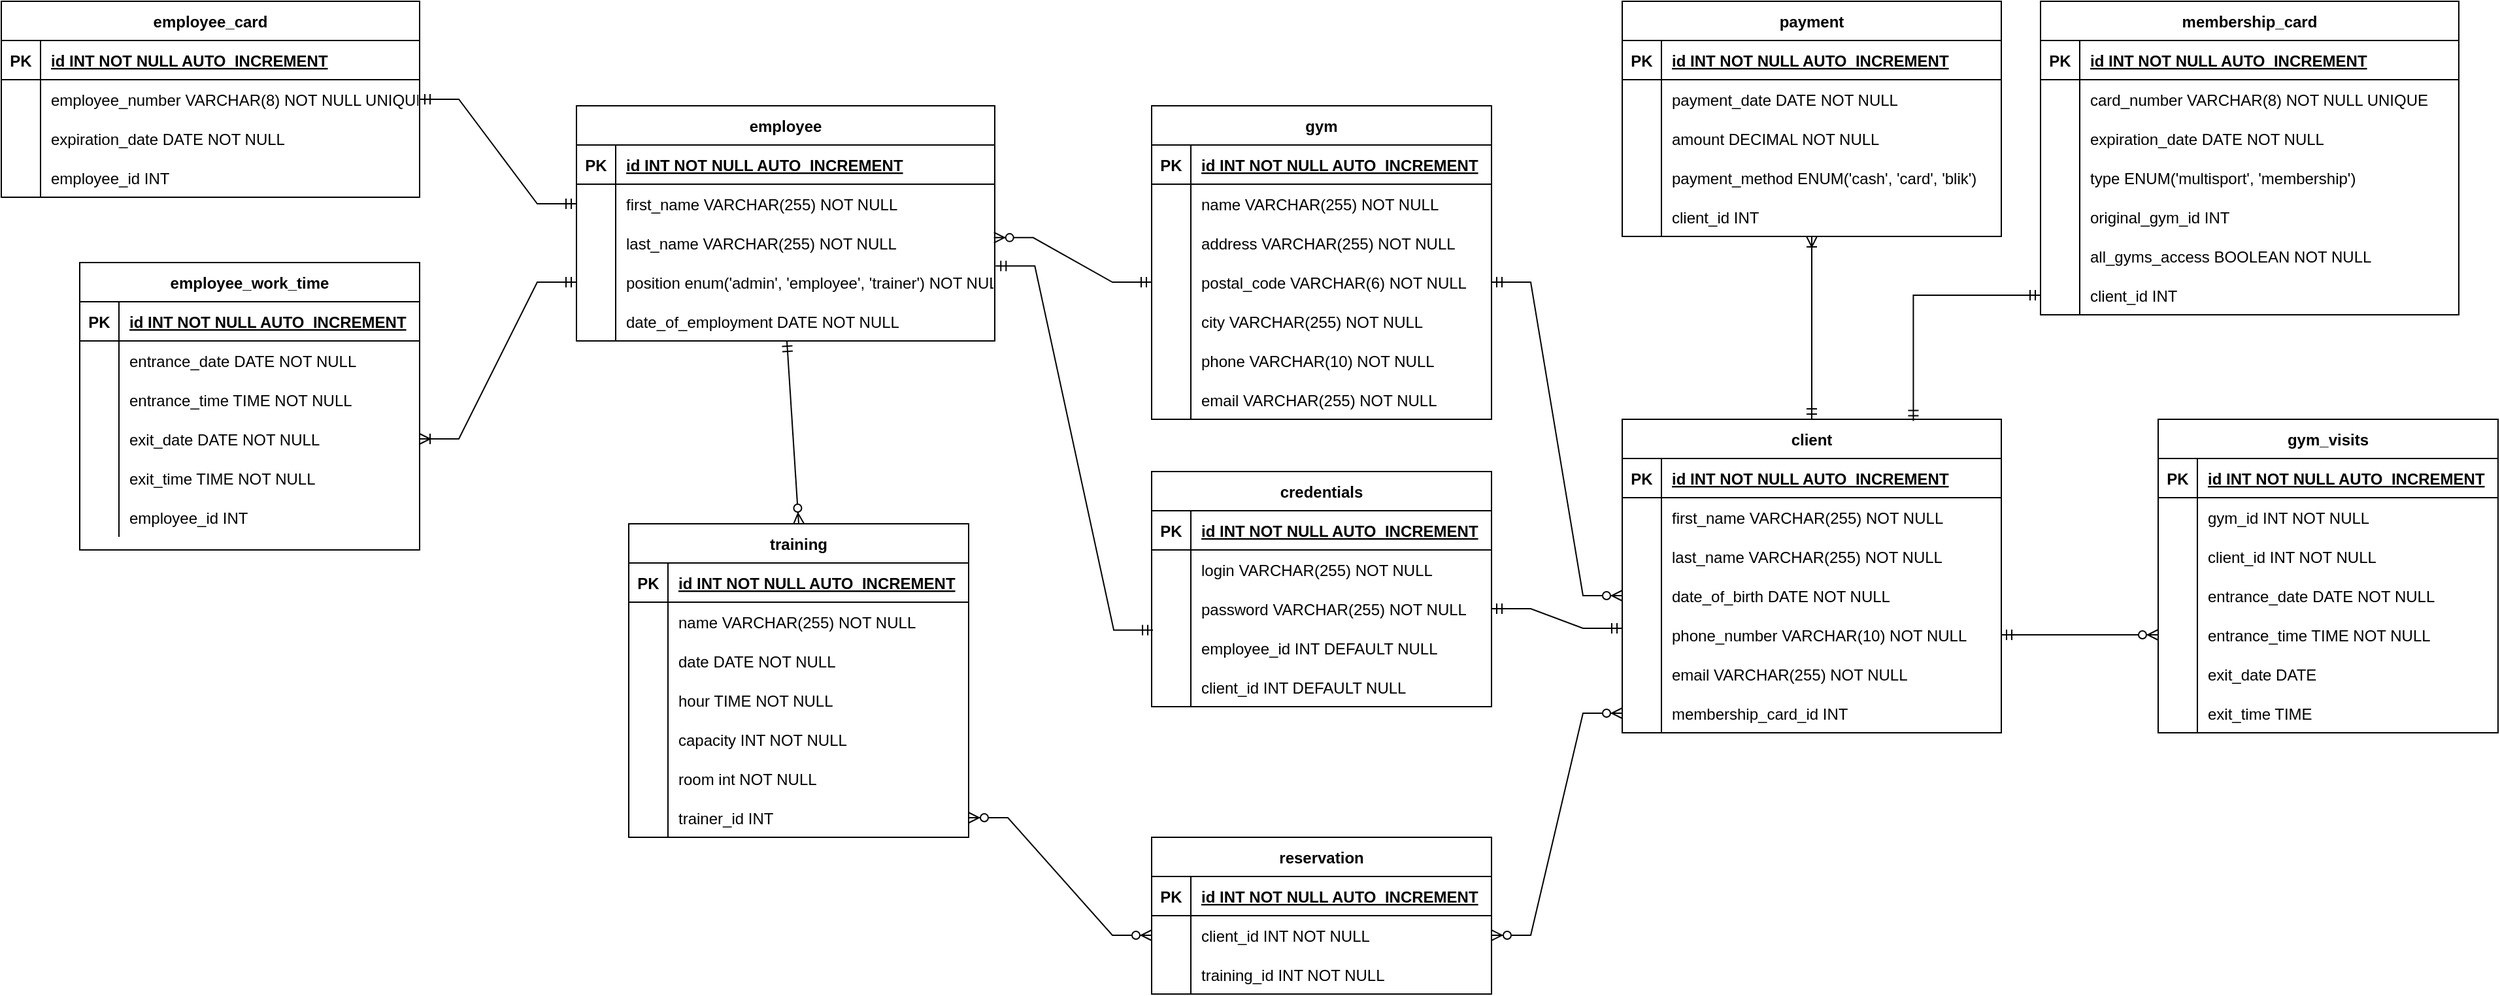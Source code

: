 <mxfile version="22.1.0" type="device">
  <diagram name="Strona-1" id="4xqSAxAJic5c0L3P-WYD">
    <mxGraphModel dx="3393" dy="715" grid="1" gridSize="10" guides="1" tooltips="1" connect="1" arrows="1" fold="1" page="1" pageScale="1" pageWidth="200" pageHeight="500" math="0" shadow="0">
      <root>
        <mxCell id="0" />
        <mxCell id="1" parent="0" />
        <mxCell id="KtwHq9vkKZcdWxvHSst0-1" value="gym" style="shape=table;startSize=30;container=1;collapsible=1;childLayout=tableLayout;fixedRows=1;rowLines=0;fontStyle=1;align=center;resizeLast=1;" vertex="1" parent="1">
          <mxGeometry x="-1200" y="120" width="260" height="240" as="geometry" />
        </mxCell>
        <mxCell id="KtwHq9vkKZcdWxvHSst0-2" value="" style="shape=tableRow;horizontal=0;startSize=0;swimlaneHead=0;swimlaneBody=0;fillColor=none;collapsible=0;dropTarget=0;points=[[0,0.5],[1,0.5]];portConstraint=eastwest;strokeColor=inherit;top=0;left=0;right=0;bottom=1;" vertex="1" parent="KtwHq9vkKZcdWxvHSst0-1">
          <mxGeometry y="30" width="260" height="30" as="geometry" />
        </mxCell>
        <mxCell id="KtwHq9vkKZcdWxvHSst0-3" value="PK" style="shape=partialRectangle;overflow=hidden;connectable=0;fillColor=none;strokeColor=inherit;top=0;left=0;bottom=0;right=0;fontStyle=1;" vertex="1" parent="KtwHq9vkKZcdWxvHSst0-2">
          <mxGeometry width="30" height="30" as="geometry">
            <mxRectangle width="30" height="30" as="alternateBounds" />
          </mxGeometry>
        </mxCell>
        <mxCell id="KtwHq9vkKZcdWxvHSst0-4" value="id INT NOT NULL AUTO_INCREMENT" style="shape=partialRectangle;overflow=hidden;connectable=0;fillColor=none;align=left;strokeColor=inherit;top=0;left=0;bottom=0;right=0;spacingLeft=6;fontStyle=5;" vertex="1" parent="KtwHq9vkKZcdWxvHSst0-2">
          <mxGeometry x="30" width="230" height="30" as="geometry">
            <mxRectangle width="230" height="30" as="alternateBounds" />
          </mxGeometry>
        </mxCell>
        <mxCell id="KtwHq9vkKZcdWxvHSst0-5" value="" style="shape=tableRow;horizontal=0;startSize=0;swimlaneHead=0;swimlaneBody=0;fillColor=none;collapsible=0;dropTarget=0;points=[[0,0.5],[1,0.5]];portConstraint=eastwest;strokeColor=inherit;top=0;left=0;right=0;bottom=0;" vertex="1" parent="KtwHq9vkKZcdWxvHSst0-1">
          <mxGeometry y="60" width="260" height="30" as="geometry" />
        </mxCell>
        <mxCell id="KtwHq9vkKZcdWxvHSst0-6" value="" style="shape=partialRectangle;overflow=hidden;connectable=0;fillColor=none;strokeColor=inherit;top=0;left=0;bottom=0;right=0;" vertex="1" parent="KtwHq9vkKZcdWxvHSst0-5">
          <mxGeometry width="30" height="30" as="geometry">
            <mxRectangle width="30" height="30" as="alternateBounds" />
          </mxGeometry>
        </mxCell>
        <mxCell id="KtwHq9vkKZcdWxvHSst0-7" value="name VARCHAR(255) NOT NULL" style="shape=partialRectangle;overflow=hidden;connectable=0;fillColor=none;align=left;strokeColor=inherit;top=0;left=0;bottom=0;right=0;spacingLeft=6;" vertex="1" parent="KtwHq9vkKZcdWxvHSst0-5">
          <mxGeometry x="30" width="230" height="30" as="geometry">
            <mxRectangle width="230" height="30" as="alternateBounds" />
          </mxGeometry>
        </mxCell>
        <mxCell id="KtwHq9vkKZcdWxvHSst0-8" value="" style="shape=tableRow;horizontal=0;startSize=0;swimlaneHead=0;swimlaneBody=0;fillColor=none;collapsible=0;dropTarget=0;points=[[0,0.5],[1,0.5]];portConstraint=eastwest;strokeColor=inherit;top=0;left=0;right=0;bottom=0;" vertex="1" parent="KtwHq9vkKZcdWxvHSst0-1">
          <mxGeometry y="90" width="260" height="30" as="geometry" />
        </mxCell>
        <mxCell id="KtwHq9vkKZcdWxvHSst0-9" value="" style="shape=partialRectangle;overflow=hidden;connectable=0;fillColor=none;strokeColor=inherit;top=0;left=0;bottom=0;right=0;" vertex="1" parent="KtwHq9vkKZcdWxvHSst0-8">
          <mxGeometry width="30" height="30" as="geometry">
            <mxRectangle width="30" height="30" as="alternateBounds" />
          </mxGeometry>
        </mxCell>
        <mxCell id="KtwHq9vkKZcdWxvHSst0-10" value="address VARCHAR(255) NOT NULL" style="shape=partialRectangle;overflow=hidden;connectable=0;fillColor=none;align=left;strokeColor=inherit;top=0;left=0;bottom=0;right=0;spacingLeft=6;" vertex="1" parent="KtwHq9vkKZcdWxvHSst0-8">
          <mxGeometry x="30" width="230" height="30" as="geometry">
            <mxRectangle width="230" height="30" as="alternateBounds" />
          </mxGeometry>
        </mxCell>
        <mxCell id="KtwHq9vkKZcdWxvHSst0-11" value="" style="shape=tableRow;horizontal=0;startSize=0;swimlaneHead=0;swimlaneBody=0;fillColor=none;collapsible=0;dropTarget=0;points=[[0,0.5],[1,0.5]];portConstraint=eastwest;strokeColor=inherit;top=0;left=0;right=0;bottom=0;" vertex="1" parent="KtwHq9vkKZcdWxvHSst0-1">
          <mxGeometry y="120" width="260" height="30" as="geometry" />
        </mxCell>
        <mxCell id="KtwHq9vkKZcdWxvHSst0-12" value="" style="shape=partialRectangle;overflow=hidden;connectable=0;fillColor=none;strokeColor=inherit;top=0;left=0;bottom=0;right=0;" vertex="1" parent="KtwHq9vkKZcdWxvHSst0-11">
          <mxGeometry width="30" height="30" as="geometry">
            <mxRectangle width="30" height="30" as="alternateBounds" />
          </mxGeometry>
        </mxCell>
        <mxCell id="KtwHq9vkKZcdWxvHSst0-13" value="postal_code VARCHAR(6) NOT NULL" style="shape=partialRectangle;overflow=hidden;connectable=0;fillColor=none;align=left;strokeColor=inherit;top=0;left=0;bottom=0;right=0;spacingLeft=6;" vertex="1" parent="KtwHq9vkKZcdWxvHSst0-11">
          <mxGeometry x="30" width="230" height="30" as="geometry">
            <mxRectangle width="230" height="30" as="alternateBounds" />
          </mxGeometry>
        </mxCell>
        <mxCell id="KtwHq9vkKZcdWxvHSst0-14" value="" style="shape=tableRow;horizontal=0;startSize=0;swimlaneHead=0;swimlaneBody=0;fillColor=none;collapsible=0;dropTarget=0;points=[[0,0.5],[1,0.5]];portConstraint=eastwest;strokeColor=inherit;top=0;left=0;right=0;bottom=0;" vertex="1" parent="KtwHq9vkKZcdWxvHSst0-1">
          <mxGeometry y="150" width="260" height="30" as="geometry" />
        </mxCell>
        <mxCell id="KtwHq9vkKZcdWxvHSst0-15" value="" style="shape=partialRectangle;overflow=hidden;connectable=0;fillColor=none;strokeColor=inherit;top=0;left=0;bottom=0;right=0;" vertex="1" parent="KtwHq9vkKZcdWxvHSst0-14">
          <mxGeometry width="30" height="30" as="geometry">
            <mxRectangle width="30" height="30" as="alternateBounds" />
          </mxGeometry>
        </mxCell>
        <mxCell id="KtwHq9vkKZcdWxvHSst0-16" value="city VARCHAR(255) NOT NULL" style="shape=partialRectangle;overflow=hidden;connectable=0;fillColor=none;align=left;strokeColor=inherit;top=0;left=0;bottom=0;right=0;spacingLeft=6;" vertex="1" parent="KtwHq9vkKZcdWxvHSst0-14">
          <mxGeometry x="30" width="230" height="30" as="geometry">
            <mxRectangle width="230" height="30" as="alternateBounds" />
          </mxGeometry>
        </mxCell>
        <mxCell id="KtwHq9vkKZcdWxvHSst0-17" value="" style="shape=tableRow;horizontal=0;startSize=0;swimlaneHead=0;swimlaneBody=0;fillColor=none;collapsible=0;dropTarget=0;points=[[0,0.5],[1,0.5]];portConstraint=eastwest;strokeColor=inherit;top=0;left=0;right=0;bottom=0;" vertex="1" parent="KtwHq9vkKZcdWxvHSst0-1">
          <mxGeometry y="180" width="260" height="30" as="geometry" />
        </mxCell>
        <mxCell id="KtwHq9vkKZcdWxvHSst0-18" value="" style="shape=partialRectangle;overflow=hidden;connectable=0;fillColor=none;strokeColor=inherit;top=0;left=0;bottom=0;right=0;" vertex="1" parent="KtwHq9vkKZcdWxvHSst0-17">
          <mxGeometry width="30" height="30" as="geometry">
            <mxRectangle width="30" height="30" as="alternateBounds" />
          </mxGeometry>
        </mxCell>
        <mxCell id="KtwHq9vkKZcdWxvHSst0-19" value="phone VARCHAR(10) NOT NULL" style="shape=partialRectangle;overflow=hidden;connectable=0;fillColor=none;align=left;strokeColor=inherit;top=0;left=0;bottom=0;right=0;spacingLeft=6;" vertex="1" parent="KtwHq9vkKZcdWxvHSst0-17">
          <mxGeometry x="30" width="230" height="30" as="geometry">
            <mxRectangle width="230" height="30" as="alternateBounds" />
          </mxGeometry>
        </mxCell>
        <mxCell id="KtwHq9vkKZcdWxvHSst0-20" value="" style="shape=tableRow;horizontal=0;startSize=0;swimlaneHead=0;swimlaneBody=0;fillColor=none;collapsible=0;dropTarget=0;points=[[0,0.5],[1,0.5]];portConstraint=eastwest;strokeColor=inherit;top=0;left=0;right=0;bottom=0;" vertex="1" parent="KtwHq9vkKZcdWxvHSst0-1">
          <mxGeometry y="210" width="260" height="30" as="geometry" />
        </mxCell>
        <mxCell id="KtwHq9vkKZcdWxvHSst0-21" value="" style="shape=partialRectangle;overflow=hidden;connectable=0;fillColor=none;strokeColor=inherit;top=0;left=0;bottom=0;right=0;" vertex="1" parent="KtwHq9vkKZcdWxvHSst0-20">
          <mxGeometry width="30" height="30" as="geometry">
            <mxRectangle width="30" height="30" as="alternateBounds" />
          </mxGeometry>
        </mxCell>
        <mxCell id="KtwHq9vkKZcdWxvHSst0-22" value="email VARCHAR(255) NOT NULL" style="shape=partialRectangle;overflow=hidden;connectable=0;fillColor=none;align=left;strokeColor=inherit;top=0;left=0;bottom=0;right=0;spacingLeft=6;" vertex="1" parent="KtwHq9vkKZcdWxvHSst0-20">
          <mxGeometry x="30" width="230" height="30" as="geometry">
            <mxRectangle width="230" height="30" as="alternateBounds" />
          </mxGeometry>
        </mxCell>
        <mxCell id="KtwHq9vkKZcdWxvHSst0-23" value="employee" style="shape=table;startSize=30;container=1;collapsible=1;childLayout=tableLayout;fixedRows=1;rowLines=0;fontStyle=1;align=center;resizeLast=1;" vertex="1" parent="1">
          <mxGeometry x="-1640" y="120" width="320" height="180" as="geometry" />
        </mxCell>
        <mxCell id="KtwHq9vkKZcdWxvHSst0-24" value="" style="shape=tableRow;horizontal=0;startSize=0;swimlaneHead=0;swimlaneBody=0;fillColor=none;collapsible=0;dropTarget=0;points=[[0,0.5],[1,0.5]];portConstraint=eastwest;strokeColor=inherit;top=0;left=0;right=0;bottom=1;" vertex="1" parent="KtwHq9vkKZcdWxvHSst0-23">
          <mxGeometry y="30" width="320" height="30" as="geometry" />
        </mxCell>
        <mxCell id="KtwHq9vkKZcdWxvHSst0-25" value="PK" style="shape=partialRectangle;overflow=hidden;connectable=0;fillColor=none;strokeColor=inherit;top=0;left=0;bottom=0;right=0;fontStyle=1;" vertex="1" parent="KtwHq9vkKZcdWxvHSst0-24">
          <mxGeometry width="30" height="30" as="geometry">
            <mxRectangle width="30" height="30" as="alternateBounds" />
          </mxGeometry>
        </mxCell>
        <mxCell id="KtwHq9vkKZcdWxvHSst0-26" value="id INT NOT NULL AUTO_INCREMENT" style="shape=partialRectangle;overflow=hidden;connectable=0;fillColor=none;align=left;strokeColor=inherit;top=0;left=0;bottom=0;right=0;spacingLeft=6;fontStyle=5;" vertex="1" parent="KtwHq9vkKZcdWxvHSst0-24">
          <mxGeometry x="30" width="290" height="30" as="geometry">
            <mxRectangle width="290" height="30" as="alternateBounds" />
          </mxGeometry>
        </mxCell>
        <mxCell id="KtwHq9vkKZcdWxvHSst0-27" value="" style="shape=tableRow;horizontal=0;startSize=0;swimlaneHead=0;swimlaneBody=0;fillColor=none;collapsible=0;dropTarget=0;points=[[0,0.5],[1,0.5]];portConstraint=eastwest;strokeColor=inherit;top=0;left=0;right=0;bottom=0;" vertex="1" parent="KtwHq9vkKZcdWxvHSst0-23">
          <mxGeometry y="60" width="320" height="30" as="geometry" />
        </mxCell>
        <mxCell id="KtwHq9vkKZcdWxvHSst0-28" value="" style="shape=partialRectangle;overflow=hidden;connectable=0;fillColor=none;strokeColor=inherit;top=0;left=0;bottom=0;right=0;" vertex="1" parent="KtwHq9vkKZcdWxvHSst0-27">
          <mxGeometry width="30" height="30" as="geometry">
            <mxRectangle width="30" height="30" as="alternateBounds" />
          </mxGeometry>
        </mxCell>
        <mxCell id="KtwHq9vkKZcdWxvHSst0-29" value="first_name VARCHAR(255) NOT NULL" style="shape=partialRectangle;overflow=hidden;connectable=0;fillColor=none;align=left;strokeColor=inherit;top=0;left=0;bottom=0;right=0;spacingLeft=6;" vertex="1" parent="KtwHq9vkKZcdWxvHSst0-27">
          <mxGeometry x="30" width="290" height="30" as="geometry">
            <mxRectangle width="290" height="30" as="alternateBounds" />
          </mxGeometry>
        </mxCell>
        <mxCell id="KtwHq9vkKZcdWxvHSst0-30" value="" style="shape=tableRow;horizontal=0;startSize=0;swimlaneHead=0;swimlaneBody=0;fillColor=none;collapsible=0;dropTarget=0;points=[[0,0.5],[1,0.5]];portConstraint=eastwest;strokeColor=inherit;top=0;left=0;right=0;bottom=0;" vertex="1" parent="KtwHq9vkKZcdWxvHSst0-23">
          <mxGeometry y="90" width="320" height="30" as="geometry" />
        </mxCell>
        <mxCell id="KtwHq9vkKZcdWxvHSst0-31" value="" style="shape=partialRectangle;overflow=hidden;connectable=0;fillColor=none;strokeColor=inherit;top=0;left=0;bottom=0;right=0;" vertex="1" parent="KtwHq9vkKZcdWxvHSst0-30">
          <mxGeometry width="30" height="30" as="geometry">
            <mxRectangle width="30" height="30" as="alternateBounds" />
          </mxGeometry>
        </mxCell>
        <mxCell id="KtwHq9vkKZcdWxvHSst0-32" value="last_name VARCHAR(255) NOT NULL" style="shape=partialRectangle;overflow=hidden;connectable=0;fillColor=none;align=left;strokeColor=inherit;top=0;left=0;bottom=0;right=0;spacingLeft=6;" vertex="1" parent="KtwHq9vkKZcdWxvHSst0-30">
          <mxGeometry x="30" width="290" height="30" as="geometry">
            <mxRectangle width="290" height="30" as="alternateBounds" />
          </mxGeometry>
        </mxCell>
        <mxCell id="KtwHq9vkKZcdWxvHSst0-33" value="" style="shape=tableRow;horizontal=0;startSize=0;swimlaneHead=0;swimlaneBody=0;fillColor=none;collapsible=0;dropTarget=0;points=[[0,0.5],[1,0.5]];portConstraint=eastwest;strokeColor=inherit;top=0;left=0;right=0;bottom=0;" vertex="1" parent="KtwHq9vkKZcdWxvHSst0-23">
          <mxGeometry y="120" width="320" height="30" as="geometry" />
        </mxCell>
        <mxCell id="KtwHq9vkKZcdWxvHSst0-34" value="" style="shape=partialRectangle;overflow=hidden;connectable=0;fillColor=none;strokeColor=inherit;top=0;left=0;bottom=0;right=0;" vertex="1" parent="KtwHq9vkKZcdWxvHSst0-33">
          <mxGeometry width="30" height="30" as="geometry">
            <mxRectangle width="30" height="30" as="alternateBounds" />
          </mxGeometry>
        </mxCell>
        <mxCell id="KtwHq9vkKZcdWxvHSst0-35" value="position enum(&#39;admin&#39;, &#39;employee&#39;, &#39;trainer&#39;) NOT NULL" style="shape=partialRectangle;overflow=hidden;connectable=0;fillColor=none;align=left;strokeColor=inherit;top=0;left=0;bottom=0;right=0;spacingLeft=6;" vertex="1" parent="KtwHq9vkKZcdWxvHSst0-33">
          <mxGeometry x="30" width="290" height="30" as="geometry">
            <mxRectangle width="290" height="30" as="alternateBounds" />
          </mxGeometry>
        </mxCell>
        <mxCell id="KtwHq9vkKZcdWxvHSst0-36" value="" style="shape=tableRow;horizontal=0;startSize=0;swimlaneHead=0;swimlaneBody=0;fillColor=none;collapsible=0;dropTarget=0;points=[[0,0.5],[1,0.5]];portConstraint=eastwest;strokeColor=inherit;top=0;left=0;right=0;bottom=0;" vertex="1" parent="KtwHq9vkKZcdWxvHSst0-23">
          <mxGeometry y="150" width="320" height="30" as="geometry" />
        </mxCell>
        <mxCell id="KtwHq9vkKZcdWxvHSst0-37" value="" style="shape=partialRectangle;overflow=hidden;connectable=0;fillColor=none;strokeColor=inherit;top=0;left=0;bottom=0;right=0;" vertex="1" parent="KtwHq9vkKZcdWxvHSst0-36">
          <mxGeometry width="30" height="30" as="geometry">
            <mxRectangle width="30" height="30" as="alternateBounds" />
          </mxGeometry>
        </mxCell>
        <mxCell id="KtwHq9vkKZcdWxvHSst0-38" value="date_of_employment DATE NOT NULL" style="shape=partialRectangle;overflow=hidden;connectable=0;fillColor=none;align=left;strokeColor=inherit;top=0;left=0;bottom=0;right=0;spacingLeft=6;" vertex="1" parent="KtwHq9vkKZcdWxvHSst0-36">
          <mxGeometry x="30" width="290" height="30" as="geometry">
            <mxRectangle width="290" height="30" as="alternateBounds" />
          </mxGeometry>
        </mxCell>
        <mxCell id="KtwHq9vkKZcdWxvHSst0-39" value="employee_card" style="shape=table;startSize=30;container=1;collapsible=1;childLayout=tableLayout;fixedRows=1;rowLines=0;fontStyle=1;align=center;resizeLast=1;" vertex="1" parent="1">
          <mxGeometry x="-2080" y="40" width="320" height="150" as="geometry" />
        </mxCell>
        <mxCell id="KtwHq9vkKZcdWxvHSst0-40" value="" style="shape=tableRow;horizontal=0;startSize=0;swimlaneHead=0;swimlaneBody=0;fillColor=none;collapsible=0;dropTarget=0;points=[[0,0.5],[1,0.5]];portConstraint=eastwest;strokeColor=inherit;top=0;left=0;right=0;bottom=1;" vertex="1" parent="KtwHq9vkKZcdWxvHSst0-39">
          <mxGeometry y="30" width="320" height="30" as="geometry" />
        </mxCell>
        <mxCell id="KtwHq9vkKZcdWxvHSst0-41" value="PK" style="shape=partialRectangle;overflow=hidden;connectable=0;fillColor=none;strokeColor=inherit;top=0;left=0;bottom=0;right=0;fontStyle=1;" vertex="1" parent="KtwHq9vkKZcdWxvHSst0-40">
          <mxGeometry width="30" height="30" as="geometry">
            <mxRectangle width="30" height="30" as="alternateBounds" />
          </mxGeometry>
        </mxCell>
        <mxCell id="KtwHq9vkKZcdWxvHSst0-42" value="id INT NOT NULL AUTO_INCREMENT" style="shape=partialRectangle;overflow=hidden;connectable=0;fillColor=none;align=left;strokeColor=inherit;top=0;left=0;bottom=0;right=0;spacingLeft=6;fontStyle=5;" vertex="1" parent="KtwHq9vkKZcdWxvHSst0-40">
          <mxGeometry x="30" width="290" height="30" as="geometry">
            <mxRectangle width="290" height="30" as="alternateBounds" />
          </mxGeometry>
        </mxCell>
        <mxCell id="KtwHq9vkKZcdWxvHSst0-43" value="" style="shape=tableRow;horizontal=0;startSize=0;swimlaneHead=0;swimlaneBody=0;fillColor=none;collapsible=0;dropTarget=0;points=[[0,0.5],[1,0.5]];portConstraint=eastwest;strokeColor=inherit;top=0;left=0;right=0;bottom=0;" vertex="1" parent="KtwHq9vkKZcdWxvHSst0-39">
          <mxGeometry y="60" width="320" height="30" as="geometry" />
        </mxCell>
        <mxCell id="KtwHq9vkKZcdWxvHSst0-44" value="" style="shape=partialRectangle;overflow=hidden;connectable=0;fillColor=none;strokeColor=inherit;top=0;left=0;bottom=0;right=0;" vertex="1" parent="KtwHq9vkKZcdWxvHSst0-43">
          <mxGeometry width="30" height="30" as="geometry">
            <mxRectangle width="30" height="30" as="alternateBounds" />
          </mxGeometry>
        </mxCell>
        <mxCell id="KtwHq9vkKZcdWxvHSst0-45" value="employee_number VARCHAR(8) NOT NULL UNIQUE" style="shape=partialRectangle;overflow=hidden;connectable=0;fillColor=none;align=left;strokeColor=inherit;top=0;left=0;bottom=0;right=0;spacingLeft=6;" vertex="1" parent="KtwHq9vkKZcdWxvHSst0-43">
          <mxGeometry x="30" width="290" height="30" as="geometry">
            <mxRectangle width="290" height="30" as="alternateBounds" />
          </mxGeometry>
        </mxCell>
        <mxCell id="KtwHq9vkKZcdWxvHSst0-46" value="" style="shape=tableRow;horizontal=0;startSize=0;swimlaneHead=0;swimlaneBody=0;fillColor=none;collapsible=0;dropTarget=0;points=[[0,0.5],[1,0.5]];portConstraint=eastwest;strokeColor=inherit;top=0;left=0;right=0;bottom=0;" vertex="1" parent="KtwHq9vkKZcdWxvHSst0-39">
          <mxGeometry y="90" width="320" height="30" as="geometry" />
        </mxCell>
        <mxCell id="KtwHq9vkKZcdWxvHSst0-47" value="" style="shape=partialRectangle;overflow=hidden;connectable=0;fillColor=none;strokeColor=inherit;top=0;left=0;bottom=0;right=0;" vertex="1" parent="KtwHq9vkKZcdWxvHSst0-46">
          <mxGeometry width="30" height="30" as="geometry">
            <mxRectangle width="30" height="30" as="alternateBounds" />
          </mxGeometry>
        </mxCell>
        <mxCell id="KtwHq9vkKZcdWxvHSst0-48" value="expiration_date DATE NOT NULL" style="shape=partialRectangle;overflow=hidden;connectable=0;fillColor=none;align=left;strokeColor=inherit;top=0;left=0;bottom=0;right=0;spacingLeft=6;" vertex="1" parent="KtwHq9vkKZcdWxvHSst0-46">
          <mxGeometry x="30" width="290" height="30" as="geometry">
            <mxRectangle width="290" height="30" as="alternateBounds" />
          </mxGeometry>
        </mxCell>
        <mxCell id="KtwHq9vkKZcdWxvHSst0-49" value="" style="shape=tableRow;horizontal=0;startSize=0;swimlaneHead=0;swimlaneBody=0;fillColor=none;collapsible=0;dropTarget=0;points=[[0,0.5],[1,0.5]];portConstraint=eastwest;strokeColor=inherit;top=0;left=0;right=0;bottom=0;" vertex="1" parent="KtwHq9vkKZcdWxvHSst0-39">
          <mxGeometry y="120" width="320" height="30" as="geometry" />
        </mxCell>
        <mxCell id="KtwHq9vkKZcdWxvHSst0-50" value="" style="shape=partialRectangle;overflow=hidden;connectable=0;fillColor=none;strokeColor=inherit;top=0;left=0;bottom=0;right=0;" vertex="1" parent="KtwHq9vkKZcdWxvHSst0-49">
          <mxGeometry width="30" height="30" as="geometry">
            <mxRectangle width="30" height="30" as="alternateBounds" />
          </mxGeometry>
        </mxCell>
        <mxCell id="KtwHq9vkKZcdWxvHSst0-51" value="employee_id INT" style="shape=partialRectangle;overflow=hidden;connectable=0;fillColor=none;align=left;strokeColor=inherit;top=0;left=0;bottom=0;right=0;spacingLeft=6;" vertex="1" parent="KtwHq9vkKZcdWxvHSst0-49">
          <mxGeometry x="30" width="290" height="30" as="geometry">
            <mxRectangle width="290" height="30" as="alternateBounds" />
          </mxGeometry>
        </mxCell>
        <mxCell id="KtwHq9vkKZcdWxvHSst0-52" value="employee_work_time" style="shape=table;startSize=30;container=1;collapsible=1;childLayout=tableLayout;fixedRows=1;rowLines=0;fontStyle=1;align=center;resizeLast=1;" vertex="1" parent="1">
          <mxGeometry x="-2020" y="240" width="260" height="220" as="geometry" />
        </mxCell>
        <mxCell id="KtwHq9vkKZcdWxvHSst0-53" value="" style="shape=tableRow;horizontal=0;startSize=0;swimlaneHead=0;swimlaneBody=0;fillColor=none;collapsible=0;dropTarget=0;points=[[0,0.5],[1,0.5]];portConstraint=eastwest;strokeColor=inherit;top=0;left=0;right=0;bottom=1;" vertex="1" parent="KtwHq9vkKZcdWxvHSst0-52">
          <mxGeometry y="30" width="260" height="30" as="geometry" />
        </mxCell>
        <mxCell id="KtwHq9vkKZcdWxvHSst0-54" value="PK" style="shape=partialRectangle;overflow=hidden;connectable=0;fillColor=none;strokeColor=inherit;top=0;left=0;bottom=0;right=0;fontStyle=1;" vertex="1" parent="KtwHq9vkKZcdWxvHSst0-53">
          <mxGeometry width="30" height="30" as="geometry">
            <mxRectangle width="30" height="30" as="alternateBounds" />
          </mxGeometry>
        </mxCell>
        <mxCell id="KtwHq9vkKZcdWxvHSst0-55" value="id INT NOT NULL AUTO_INCREMENT" style="shape=partialRectangle;overflow=hidden;connectable=0;fillColor=none;align=left;strokeColor=inherit;top=0;left=0;bottom=0;right=0;spacingLeft=6;fontStyle=5;" vertex="1" parent="KtwHq9vkKZcdWxvHSst0-53">
          <mxGeometry x="30" width="230" height="30" as="geometry">
            <mxRectangle width="230" height="30" as="alternateBounds" />
          </mxGeometry>
        </mxCell>
        <mxCell id="KtwHq9vkKZcdWxvHSst0-56" value="" style="shape=tableRow;horizontal=0;startSize=0;swimlaneHead=0;swimlaneBody=0;fillColor=none;collapsible=0;dropTarget=0;points=[[0,0.5],[1,0.5]];portConstraint=eastwest;strokeColor=inherit;top=0;left=0;right=0;bottom=0;" vertex="1" parent="KtwHq9vkKZcdWxvHSst0-52">
          <mxGeometry y="60" width="260" height="30" as="geometry" />
        </mxCell>
        <mxCell id="KtwHq9vkKZcdWxvHSst0-57" value="" style="shape=partialRectangle;overflow=hidden;connectable=0;fillColor=none;strokeColor=inherit;top=0;left=0;bottom=0;right=0;" vertex="1" parent="KtwHq9vkKZcdWxvHSst0-56">
          <mxGeometry width="30" height="30" as="geometry">
            <mxRectangle width="30" height="30" as="alternateBounds" />
          </mxGeometry>
        </mxCell>
        <mxCell id="KtwHq9vkKZcdWxvHSst0-58" value="entrance_date DATE NOT NULL" style="shape=partialRectangle;overflow=hidden;connectable=0;fillColor=none;align=left;strokeColor=inherit;top=0;left=0;bottom=0;right=0;spacingLeft=6;" vertex="1" parent="KtwHq9vkKZcdWxvHSst0-56">
          <mxGeometry x="30" width="230" height="30" as="geometry">
            <mxRectangle width="230" height="30" as="alternateBounds" />
          </mxGeometry>
        </mxCell>
        <mxCell id="KtwHq9vkKZcdWxvHSst0-59" value="" style="shape=tableRow;horizontal=0;startSize=0;swimlaneHead=0;swimlaneBody=0;fillColor=none;collapsible=0;dropTarget=0;points=[[0,0.5],[1,0.5]];portConstraint=eastwest;strokeColor=inherit;top=0;left=0;right=0;bottom=0;" vertex="1" parent="KtwHq9vkKZcdWxvHSst0-52">
          <mxGeometry y="90" width="260" height="30" as="geometry" />
        </mxCell>
        <mxCell id="KtwHq9vkKZcdWxvHSst0-60" value="" style="shape=partialRectangle;overflow=hidden;connectable=0;fillColor=none;strokeColor=inherit;top=0;left=0;bottom=0;right=0;" vertex="1" parent="KtwHq9vkKZcdWxvHSst0-59">
          <mxGeometry width="30" height="30" as="geometry">
            <mxRectangle width="30" height="30" as="alternateBounds" />
          </mxGeometry>
        </mxCell>
        <mxCell id="KtwHq9vkKZcdWxvHSst0-61" value="entrance_time TIME NOT NULL" style="shape=partialRectangle;overflow=hidden;connectable=0;fillColor=none;align=left;strokeColor=inherit;top=0;left=0;bottom=0;right=0;spacingLeft=6;" vertex="1" parent="KtwHq9vkKZcdWxvHSst0-59">
          <mxGeometry x="30" width="230" height="30" as="geometry">
            <mxRectangle width="230" height="30" as="alternateBounds" />
          </mxGeometry>
        </mxCell>
        <mxCell id="KtwHq9vkKZcdWxvHSst0-62" value="" style="shape=tableRow;horizontal=0;startSize=0;swimlaneHead=0;swimlaneBody=0;fillColor=none;collapsible=0;dropTarget=0;points=[[0,0.5],[1,0.5]];portConstraint=eastwest;strokeColor=inherit;top=0;left=0;right=0;bottom=0;" vertex="1" parent="KtwHq9vkKZcdWxvHSst0-52">
          <mxGeometry y="120" width="260" height="30" as="geometry" />
        </mxCell>
        <mxCell id="KtwHq9vkKZcdWxvHSst0-63" value="" style="shape=partialRectangle;overflow=hidden;connectable=0;fillColor=none;strokeColor=inherit;top=0;left=0;bottom=0;right=0;" vertex="1" parent="KtwHq9vkKZcdWxvHSst0-62">
          <mxGeometry width="30" height="30" as="geometry">
            <mxRectangle width="30" height="30" as="alternateBounds" />
          </mxGeometry>
        </mxCell>
        <mxCell id="KtwHq9vkKZcdWxvHSst0-64" value="exit_date DATE NOT NULL" style="shape=partialRectangle;overflow=hidden;connectable=0;fillColor=none;align=left;strokeColor=inherit;top=0;left=0;bottom=0;right=0;spacingLeft=6;" vertex="1" parent="KtwHq9vkKZcdWxvHSst0-62">
          <mxGeometry x="30" width="230" height="30" as="geometry">
            <mxRectangle width="230" height="30" as="alternateBounds" />
          </mxGeometry>
        </mxCell>
        <mxCell id="KtwHq9vkKZcdWxvHSst0-65" value="" style="shape=tableRow;horizontal=0;startSize=0;swimlaneHead=0;swimlaneBody=0;fillColor=none;collapsible=0;dropTarget=0;points=[[0,0.5],[1,0.5]];portConstraint=eastwest;strokeColor=inherit;top=0;left=0;right=0;bottom=0;" vertex="1" parent="KtwHq9vkKZcdWxvHSst0-52">
          <mxGeometry y="150" width="260" height="30" as="geometry" />
        </mxCell>
        <mxCell id="KtwHq9vkKZcdWxvHSst0-66" value="" style="shape=partialRectangle;overflow=hidden;connectable=0;fillColor=none;strokeColor=inherit;top=0;left=0;bottom=0;right=0;" vertex="1" parent="KtwHq9vkKZcdWxvHSst0-65">
          <mxGeometry width="30" height="30" as="geometry">
            <mxRectangle width="30" height="30" as="alternateBounds" />
          </mxGeometry>
        </mxCell>
        <mxCell id="KtwHq9vkKZcdWxvHSst0-67" value="exit_time TIME NOT NULL" style="shape=partialRectangle;overflow=hidden;connectable=0;fillColor=none;align=left;strokeColor=inherit;top=0;left=0;bottom=0;right=0;spacingLeft=6;" vertex="1" parent="KtwHq9vkKZcdWxvHSst0-65">
          <mxGeometry x="30" width="230" height="30" as="geometry">
            <mxRectangle width="230" height="30" as="alternateBounds" />
          </mxGeometry>
        </mxCell>
        <mxCell id="KtwHq9vkKZcdWxvHSst0-68" value="" style="shape=tableRow;horizontal=0;startSize=0;swimlaneHead=0;swimlaneBody=0;fillColor=none;collapsible=0;dropTarget=0;points=[[0,0.5],[1,0.5]];portConstraint=eastwest;strokeColor=inherit;top=0;left=0;right=0;bottom=0;" vertex="1" parent="KtwHq9vkKZcdWxvHSst0-52">
          <mxGeometry y="180" width="260" height="30" as="geometry" />
        </mxCell>
        <mxCell id="KtwHq9vkKZcdWxvHSst0-69" value="" style="shape=partialRectangle;overflow=hidden;connectable=0;fillColor=none;strokeColor=inherit;top=0;left=0;bottom=0;right=0;" vertex="1" parent="KtwHq9vkKZcdWxvHSst0-68">
          <mxGeometry width="30" height="30" as="geometry">
            <mxRectangle width="30" height="30" as="alternateBounds" />
          </mxGeometry>
        </mxCell>
        <mxCell id="KtwHq9vkKZcdWxvHSst0-70" value="employee_id INT" style="shape=partialRectangle;overflow=hidden;connectable=0;fillColor=none;align=left;strokeColor=inherit;top=0;left=0;bottom=0;right=0;spacingLeft=6;" vertex="1" parent="KtwHq9vkKZcdWxvHSst0-68">
          <mxGeometry x="30" width="230" height="30" as="geometry">
            <mxRectangle width="230" height="30" as="alternateBounds" />
          </mxGeometry>
        </mxCell>
        <mxCell id="KtwHq9vkKZcdWxvHSst0-71" value="client" style="shape=table;startSize=30;container=1;collapsible=1;childLayout=tableLayout;fixedRows=1;rowLines=0;fontStyle=1;align=center;resizeLast=1;" vertex="1" parent="1">
          <mxGeometry x="-840" y="360" width="290" height="240" as="geometry" />
        </mxCell>
        <mxCell id="KtwHq9vkKZcdWxvHSst0-72" value="" style="shape=tableRow;horizontal=0;startSize=0;swimlaneHead=0;swimlaneBody=0;fillColor=none;collapsible=0;dropTarget=0;points=[[0,0.5],[1,0.5]];portConstraint=eastwest;strokeColor=inherit;top=0;left=0;right=0;bottom=1;" vertex="1" parent="KtwHq9vkKZcdWxvHSst0-71">
          <mxGeometry y="30" width="290" height="30" as="geometry" />
        </mxCell>
        <mxCell id="KtwHq9vkKZcdWxvHSst0-73" value="PK" style="shape=partialRectangle;overflow=hidden;connectable=0;fillColor=none;strokeColor=inherit;top=0;left=0;bottom=0;right=0;fontStyle=1;" vertex="1" parent="KtwHq9vkKZcdWxvHSst0-72">
          <mxGeometry width="30" height="30" as="geometry">
            <mxRectangle width="30" height="30" as="alternateBounds" />
          </mxGeometry>
        </mxCell>
        <mxCell id="KtwHq9vkKZcdWxvHSst0-74" value="id INT NOT NULL AUTO_INCREMENT" style="shape=partialRectangle;overflow=hidden;connectable=0;fillColor=none;align=left;strokeColor=inherit;top=0;left=0;bottom=0;right=0;spacingLeft=6;fontStyle=5;" vertex="1" parent="KtwHq9vkKZcdWxvHSst0-72">
          <mxGeometry x="30" width="260" height="30" as="geometry">
            <mxRectangle width="260" height="30" as="alternateBounds" />
          </mxGeometry>
        </mxCell>
        <mxCell id="KtwHq9vkKZcdWxvHSst0-75" value="" style="shape=tableRow;horizontal=0;startSize=0;swimlaneHead=0;swimlaneBody=0;fillColor=none;collapsible=0;dropTarget=0;points=[[0,0.5],[1,0.5]];portConstraint=eastwest;strokeColor=inherit;top=0;left=0;right=0;bottom=0;" vertex="1" parent="KtwHq9vkKZcdWxvHSst0-71">
          <mxGeometry y="60" width="290" height="30" as="geometry" />
        </mxCell>
        <mxCell id="KtwHq9vkKZcdWxvHSst0-76" value="" style="shape=partialRectangle;overflow=hidden;connectable=0;fillColor=none;strokeColor=inherit;top=0;left=0;bottom=0;right=0;" vertex="1" parent="KtwHq9vkKZcdWxvHSst0-75">
          <mxGeometry width="30" height="30" as="geometry">
            <mxRectangle width="30" height="30" as="alternateBounds" />
          </mxGeometry>
        </mxCell>
        <mxCell id="KtwHq9vkKZcdWxvHSst0-77" value="first_name VARCHAR(255) NOT NULL" style="shape=partialRectangle;overflow=hidden;connectable=0;fillColor=none;align=left;strokeColor=inherit;top=0;left=0;bottom=0;right=0;spacingLeft=6;" vertex="1" parent="KtwHq9vkKZcdWxvHSst0-75">
          <mxGeometry x="30" width="260" height="30" as="geometry">
            <mxRectangle width="260" height="30" as="alternateBounds" />
          </mxGeometry>
        </mxCell>
        <mxCell id="KtwHq9vkKZcdWxvHSst0-78" value="" style="shape=tableRow;horizontal=0;startSize=0;swimlaneHead=0;swimlaneBody=0;fillColor=none;collapsible=0;dropTarget=0;points=[[0,0.5],[1,0.5]];portConstraint=eastwest;strokeColor=inherit;top=0;left=0;right=0;bottom=0;" vertex="1" parent="KtwHq9vkKZcdWxvHSst0-71">
          <mxGeometry y="90" width="290" height="30" as="geometry" />
        </mxCell>
        <mxCell id="KtwHq9vkKZcdWxvHSst0-79" value="" style="shape=partialRectangle;overflow=hidden;connectable=0;fillColor=none;strokeColor=inherit;top=0;left=0;bottom=0;right=0;" vertex="1" parent="KtwHq9vkKZcdWxvHSst0-78">
          <mxGeometry width="30" height="30" as="geometry">
            <mxRectangle width="30" height="30" as="alternateBounds" />
          </mxGeometry>
        </mxCell>
        <mxCell id="KtwHq9vkKZcdWxvHSst0-80" value="last_name VARCHAR(255) NOT NULL" style="shape=partialRectangle;overflow=hidden;connectable=0;fillColor=none;align=left;strokeColor=inherit;top=0;left=0;bottom=0;right=0;spacingLeft=6;" vertex="1" parent="KtwHq9vkKZcdWxvHSst0-78">
          <mxGeometry x="30" width="260" height="30" as="geometry">
            <mxRectangle width="260" height="30" as="alternateBounds" />
          </mxGeometry>
        </mxCell>
        <mxCell id="KtwHq9vkKZcdWxvHSst0-81" value="" style="shape=tableRow;horizontal=0;startSize=0;swimlaneHead=0;swimlaneBody=0;fillColor=none;collapsible=0;dropTarget=0;points=[[0,0.5],[1,0.5]];portConstraint=eastwest;strokeColor=inherit;top=0;left=0;right=0;bottom=0;" vertex="1" parent="KtwHq9vkKZcdWxvHSst0-71">
          <mxGeometry y="120" width="290" height="30" as="geometry" />
        </mxCell>
        <mxCell id="KtwHq9vkKZcdWxvHSst0-82" value="" style="shape=partialRectangle;overflow=hidden;connectable=0;fillColor=none;strokeColor=inherit;top=0;left=0;bottom=0;right=0;" vertex="1" parent="KtwHq9vkKZcdWxvHSst0-81">
          <mxGeometry width="30" height="30" as="geometry">
            <mxRectangle width="30" height="30" as="alternateBounds" />
          </mxGeometry>
        </mxCell>
        <mxCell id="KtwHq9vkKZcdWxvHSst0-83" value="date_of_birth DATE NOT NULL" style="shape=partialRectangle;overflow=hidden;connectable=0;fillColor=none;align=left;strokeColor=inherit;top=0;left=0;bottom=0;right=0;spacingLeft=6;" vertex="1" parent="KtwHq9vkKZcdWxvHSst0-81">
          <mxGeometry x="30" width="260" height="30" as="geometry">
            <mxRectangle width="260" height="30" as="alternateBounds" />
          </mxGeometry>
        </mxCell>
        <mxCell id="KtwHq9vkKZcdWxvHSst0-84" value="" style="shape=tableRow;horizontal=0;startSize=0;swimlaneHead=0;swimlaneBody=0;fillColor=none;collapsible=0;dropTarget=0;points=[[0,0.5],[1,0.5]];portConstraint=eastwest;strokeColor=inherit;top=0;left=0;right=0;bottom=0;" vertex="1" parent="KtwHq9vkKZcdWxvHSst0-71">
          <mxGeometry y="150" width="290" height="30" as="geometry" />
        </mxCell>
        <mxCell id="KtwHq9vkKZcdWxvHSst0-85" value="" style="shape=partialRectangle;overflow=hidden;connectable=0;fillColor=none;strokeColor=inherit;top=0;left=0;bottom=0;right=0;" vertex="1" parent="KtwHq9vkKZcdWxvHSst0-84">
          <mxGeometry width="30" height="30" as="geometry">
            <mxRectangle width="30" height="30" as="alternateBounds" />
          </mxGeometry>
        </mxCell>
        <mxCell id="KtwHq9vkKZcdWxvHSst0-86" value="phone_number VARCHAR(10) NOT NULL" style="shape=partialRectangle;overflow=hidden;connectable=0;fillColor=none;align=left;strokeColor=inherit;top=0;left=0;bottom=0;right=0;spacingLeft=6;" vertex="1" parent="KtwHq9vkKZcdWxvHSst0-84">
          <mxGeometry x="30" width="260" height="30" as="geometry">
            <mxRectangle width="260" height="30" as="alternateBounds" />
          </mxGeometry>
        </mxCell>
        <mxCell id="KtwHq9vkKZcdWxvHSst0-87" value="" style="shape=tableRow;horizontal=0;startSize=0;swimlaneHead=0;swimlaneBody=0;fillColor=none;collapsible=0;dropTarget=0;points=[[0,0.5],[1,0.5]];portConstraint=eastwest;strokeColor=inherit;top=0;left=0;right=0;bottom=0;" vertex="1" parent="KtwHq9vkKZcdWxvHSst0-71">
          <mxGeometry y="180" width="290" height="30" as="geometry" />
        </mxCell>
        <mxCell id="KtwHq9vkKZcdWxvHSst0-88" value="" style="shape=partialRectangle;overflow=hidden;connectable=0;fillColor=none;strokeColor=inherit;top=0;left=0;bottom=0;right=0;" vertex="1" parent="KtwHq9vkKZcdWxvHSst0-87">
          <mxGeometry width="30" height="30" as="geometry">
            <mxRectangle width="30" height="30" as="alternateBounds" />
          </mxGeometry>
        </mxCell>
        <mxCell id="KtwHq9vkKZcdWxvHSst0-89" value="email VARCHAR(255) NOT NULL" style="shape=partialRectangle;overflow=hidden;connectable=0;fillColor=none;align=left;strokeColor=inherit;top=0;left=0;bottom=0;right=0;spacingLeft=6;" vertex="1" parent="KtwHq9vkKZcdWxvHSst0-87">
          <mxGeometry x="30" width="260" height="30" as="geometry">
            <mxRectangle width="260" height="30" as="alternateBounds" />
          </mxGeometry>
        </mxCell>
        <mxCell id="KtwHq9vkKZcdWxvHSst0-90" value="" style="shape=tableRow;horizontal=0;startSize=0;swimlaneHead=0;swimlaneBody=0;fillColor=none;collapsible=0;dropTarget=0;points=[[0,0.5],[1,0.5]];portConstraint=eastwest;strokeColor=inherit;top=0;left=0;right=0;bottom=0;" vertex="1" parent="KtwHq9vkKZcdWxvHSst0-71">
          <mxGeometry y="210" width="290" height="30" as="geometry" />
        </mxCell>
        <mxCell id="KtwHq9vkKZcdWxvHSst0-91" value="" style="shape=partialRectangle;overflow=hidden;connectable=0;fillColor=none;strokeColor=inherit;top=0;left=0;bottom=0;right=0;" vertex="1" parent="KtwHq9vkKZcdWxvHSst0-90">
          <mxGeometry width="30" height="30" as="geometry">
            <mxRectangle width="30" height="30" as="alternateBounds" />
          </mxGeometry>
        </mxCell>
        <mxCell id="KtwHq9vkKZcdWxvHSst0-92" value="membership_card_id INT" style="shape=partialRectangle;overflow=hidden;connectable=0;fillColor=none;align=left;strokeColor=inherit;top=0;left=0;bottom=0;right=0;spacingLeft=6;" vertex="1" parent="KtwHq9vkKZcdWxvHSst0-90">
          <mxGeometry x="30" width="260" height="30" as="geometry">
            <mxRectangle width="260" height="30" as="alternateBounds" />
          </mxGeometry>
        </mxCell>
        <mxCell id="KtwHq9vkKZcdWxvHSst0-93" value="credentials" style="shape=table;startSize=30;container=1;collapsible=1;childLayout=tableLayout;fixedRows=1;rowLines=0;fontStyle=1;align=center;resizeLast=1;" vertex="1" parent="1">
          <mxGeometry x="-1200" y="400" width="260" height="180" as="geometry" />
        </mxCell>
        <mxCell id="KtwHq9vkKZcdWxvHSst0-94" value="" style="shape=tableRow;horizontal=0;startSize=0;swimlaneHead=0;swimlaneBody=0;fillColor=none;collapsible=0;dropTarget=0;points=[[0,0.5],[1,0.5]];portConstraint=eastwest;strokeColor=inherit;top=0;left=0;right=0;bottom=1;" vertex="1" parent="KtwHq9vkKZcdWxvHSst0-93">
          <mxGeometry y="30" width="260" height="30" as="geometry" />
        </mxCell>
        <mxCell id="KtwHq9vkKZcdWxvHSst0-95" value="PK" style="shape=partialRectangle;overflow=hidden;connectable=0;fillColor=none;strokeColor=inherit;top=0;left=0;bottom=0;right=0;fontStyle=1;" vertex="1" parent="KtwHq9vkKZcdWxvHSst0-94">
          <mxGeometry width="30" height="30" as="geometry">
            <mxRectangle width="30" height="30" as="alternateBounds" />
          </mxGeometry>
        </mxCell>
        <mxCell id="KtwHq9vkKZcdWxvHSst0-96" value="id INT NOT NULL AUTO_INCREMENT" style="shape=partialRectangle;overflow=hidden;connectable=0;fillColor=none;align=left;strokeColor=inherit;top=0;left=0;bottom=0;right=0;spacingLeft=6;fontStyle=5;" vertex="1" parent="KtwHq9vkKZcdWxvHSst0-94">
          <mxGeometry x="30" width="230" height="30" as="geometry">
            <mxRectangle width="230" height="30" as="alternateBounds" />
          </mxGeometry>
        </mxCell>
        <mxCell id="KtwHq9vkKZcdWxvHSst0-97" value="" style="shape=tableRow;horizontal=0;startSize=0;swimlaneHead=0;swimlaneBody=0;fillColor=none;collapsible=0;dropTarget=0;points=[[0,0.5],[1,0.5]];portConstraint=eastwest;strokeColor=inherit;top=0;left=0;right=0;bottom=0;" vertex="1" parent="KtwHq9vkKZcdWxvHSst0-93">
          <mxGeometry y="60" width="260" height="30" as="geometry" />
        </mxCell>
        <mxCell id="KtwHq9vkKZcdWxvHSst0-98" value="" style="shape=partialRectangle;overflow=hidden;connectable=0;fillColor=none;strokeColor=inherit;top=0;left=0;bottom=0;right=0;" vertex="1" parent="KtwHq9vkKZcdWxvHSst0-97">
          <mxGeometry width="30" height="30" as="geometry">
            <mxRectangle width="30" height="30" as="alternateBounds" />
          </mxGeometry>
        </mxCell>
        <mxCell id="KtwHq9vkKZcdWxvHSst0-99" value="login VARCHAR(255) NOT NULL" style="shape=partialRectangle;overflow=hidden;connectable=0;fillColor=none;align=left;strokeColor=inherit;top=0;left=0;bottom=0;right=0;spacingLeft=6;" vertex="1" parent="KtwHq9vkKZcdWxvHSst0-97">
          <mxGeometry x="30" width="230" height="30" as="geometry">
            <mxRectangle width="230" height="30" as="alternateBounds" />
          </mxGeometry>
        </mxCell>
        <mxCell id="KtwHq9vkKZcdWxvHSst0-100" value="" style="shape=tableRow;horizontal=0;startSize=0;swimlaneHead=0;swimlaneBody=0;fillColor=none;collapsible=0;dropTarget=0;points=[[0,0.5],[1,0.5]];portConstraint=eastwest;strokeColor=inherit;top=0;left=0;right=0;bottom=0;" vertex="1" parent="KtwHq9vkKZcdWxvHSst0-93">
          <mxGeometry y="90" width="260" height="30" as="geometry" />
        </mxCell>
        <mxCell id="KtwHq9vkKZcdWxvHSst0-101" value="" style="shape=partialRectangle;overflow=hidden;connectable=0;fillColor=none;strokeColor=inherit;top=0;left=0;bottom=0;right=0;" vertex="1" parent="KtwHq9vkKZcdWxvHSst0-100">
          <mxGeometry width="30" height="30" as="geometry">
            <mxRectangle width="30" height="30" as="alternateBounds" />
          </mxGeometry>
        </mxCell>
        <mxCell id="KtwHq9vkKZcdWxvHSst0-102" value="password VARCHAR(255) NOT NULL" style="shape=partialRectangle;overflow=hidden;connectable=0;fillColor=none;align=left;strokeColor=inherit;top=0;left=0;bottom=0;right=0;spacingLeft=6;" vertex="1" parent="KtwHq9vkKZcdWxvHSst0-100">
          <mxGeometry x="30" width="230" height="30" as="geometry">
            <mxRectangle width="230" height="30" as="alternateBounds" />
          </mxGeometry>
        </mxCell>
        <mxCell id="KtwHq9vkKZcdWxvHSst0-103" value="" style="shape=tableRow;horizontal=0;startSize=0;swimlaneHead=0;swimlaneBody=0;fillColor=none;collapsible=0;dropTarget=0;points=[[0,0.5],[1,0.5]];portConstraint=eastwest;strokeColor=inherit;top=0;left=0;right=0;bottom=0;" vertex="1" parent="KtwHq9vkKZcdWxvHSst0-93">
          <mxGeometry y="120" width="260" height="30" as="geometry" />
        </mxCell>
        <mxCell id="KtwHq9vkKZcdWxvHSst0-104" value="" style="shape=partialRectangle;overflow=hidden;connectable=0;fillColor=none;strokeColor=inherit;top=0;left=0;bottom=0;right=0;" vertex="1" parent="KtwHq9vkKZcdWxvHSst0-103">
          <mxGeometry width="30" height="30" as="geometry">
            <mxRectangle width="30" height="30" as="alternateBounds" />
          </mxGeometry>
        </mxCell>
        <mxCell id="KtwHq9vkKZcdWxvHSst0-105" value="employee_id INT DEFAULT NULL" style="shape=partialRectangle;overflow=hidden;connectable=0;fillColor=none;align=left;strokeColor=inherit;top=0;left=0;bottom=0;right=0;spacingLeft=6;" vertex="1" parent="KtwHq9vkKZcdWxvHSst0-103">
          <mxGeometry x="30" width="230" height="30" as="geometry">
            <mxRectangle width="230" height="30" as="alternateBounds" />
          </mxGeometry>
        </mxCell>
        <mxCell id="KtwHq9vkKZcdWxvHSst0-106" value="" style="shape=tableRow;horizontal=0;startSize=0;swimlaneHead=0;swimlaneBody=0;fillColor=none;collapsible=0;dropTarget=0;points=[[0,0.5],[1,0.5]];portConstraint=eastwest;strokeColor=inherit;top=0;left=0;right=0;bottom=0;" vertex="1" parent="KtwHq9vkKZcdWxvHSst0-93">
          <mxGeometry y="150" width="260" height="30" as="geometry" />
        </mxCell>
        <mxCell id="KtwHq9vkKZcdWxvHSst0-107" value="" style="shape=partialRectangle;overflow=hidden;connectable=0;fillColor=none;strokeColor=inherit;top=0;left=0;bottom=0;right=0;" vertex="1" parent="KtwHq9vkKZcdWxvHSst0-106">
          <mxGeometry width="30" height="30" as="geometry">
            <mxRectangle width="30" height="30" as="alternateBounds" />
          </mxGeometry>
        </mxCell>
        <mxCell id="KtwHq9vkKZcdWxvHSst0-108" value="client_id INT DEFAULT NULL" style="shape=partialRectangle;overflow=hidden;connectable=0;fillColor=none;align=left;strokeColor=inherit;top=0;left=0;bottom=0;right=0;spacingLeft=6;" vertex="1" parent="KtwHq9vkKZcdWxvHSst0-106">
          <mxGeometry x="30" width="230" height="30" as="geometry">
            <mxRectangle width="230" height="30" as="alternateBounds" />
          </mxGeometry>
        </mxCell>
        <mxCell id="KtwHq9vkKZcdWxvHSst0-109" value="membership_card" style="shape=table;startSize=30;container=1;collapsible=1;childLayout=tableLayout;fixedRows=1;rowLines=0;fontStyle=1;align=center;resizeLast=1;" vertex="1" parent="1">
          <mxGeometry x="-520" y="40" width="320" height="240" as="geometry" />
        </mxCell>
        <mxCell id="KtwHq9vkKZcdWxvHSst0-110" value="" style="shape=tableRow;horizontal=0;startSize=0;swimlaneHead=0;swimlaneBody=0;fillColor=none;collapsible=0;dropTarget=0;points=[[0,0.5],[1,0.5]];portConstraint=eastwest;strokeColor=inherit;top=0;left=0;right=0;bottom=1;" vertex="1" parent="KtwHq9vkKZcdWxvHSst0-109">
          <mxGeometry y="30" width="320" height="30" as="geometry" />
        </mxCell>
        <mxCell id="KtwHq9vkKZcdWxvHSst0-111" value="PK" style="shape=partialRectangle;overflow=hidden;connectable=0;fillColor=none;strokeColor=inherit;top=0;left=0;bottom=0;right=0;fontStyle=1;" vertex="1" parent="KtwHq9vkKZcdWxvHSst0-110">
          <mxGeometry width="30" height="30" as="geometry">
            <mxRectangle width="30" height="30" as="alternateBounds" />
          </mxGeometry>
        </mxCell>
        <mxCell id="KtwHq9vkKZcdWxvHSst0-112" value="id INT NOT NULL AUTO_INCREMENT" style="shape=partialRectangle;overflow=hidden;connectable=0;fillColor=none;align=left;strokeColor=inherit;top=0;left=0;bottom=0;right=0;spacingLeft=6;fontStyle=5;" vertex="1" parent="KtwHq9vkKZcdWxvHSst0-110">
          <mxGeometry x="30" width="290" height="30" as="geometry">
            <mxRectangle width="290" height="30" as="alternateBounds" />
          </mxGeometry>
        </mxCell>
        <mxCell id="KtwHq9vkKZcdWxvHSst0-113" value="" style="shape=tableRow;horizontal=0;startSize=0;swimlaneHead=0;swimlaneBody=0;fillColor=none;collapsible=0;dropTarget=0;points=[[0,0.5],[1,0.5]];portConstraint=eastwest;strokeColor=inherit;top=0;left=0;right=0;bottom=0;" vertex="1" parent="KtwHq9vkKZcdWxvHSst0-109">
          <mxGeometry y="60" width="320" height="30" as="geometry" />
        </mxCell>
        <mxCell id="KtwHq9vkKZcdWxvHSst0-114" value="" style="shape=partialRectangle;overflow=hidden;connectable=0;fillColor=none;strokeColor=inherit;top=0;left=0;bottom=0;right=0;" vertex="1" parent="KtwHq9vkKZcdWxvHSst0-113">
          <mxGeometry width="30" height="30" as="geometry">
            <mxRectangle width="30" height="30" as="alternateBounds" />
          </mxGeometry>
        </mxCell>
        <mxCell id="KtwHq9vkKZcdWxvHSst0-115" value="card_number VARCHAR(8) NOT NULL UNIQUE" style="shape=partialRectangle;overflow=hidden;connectable=0;fillColor=none;align=left;strokeColor=inherit;top=0;left=0;bottom=0;right=0;spacingLeft=6;" vertex="1" parent="KtwHq9vkKZcdWxvHSst0-113">
          <mxGeometry x="30" width="290" height="30" as="geometry">
            <mxRectangle width="290" height="30" as="alternateBounds" />
          </mxGeometry>
        </mxCell>
        <mxCell id="KtwHq9vkKZcdWxvHSst0-116" value="" style="shape=tableRow;horizontal=0;startSize=0;swimlaneHead=0;swimlaneBody=0;fillColor=none;collapsible=0;dropTarget=0;points=[[0,0.5],[1,0.5]];portConstraint=eastwest;strokeColor=inherit;top=0;left=0;right=0;bottom=0;" vertex="1" parent="KtwHq9vkKZcdWxvHSst0-109">
          <mxGeometry y="90" width="320" height="30" as="geometry" />
        </mxCell>
        <mxCell id="KtwHq9vkKZcdWxvHSst0-117" value="" style="shape=partialRectangle;overflow=hidden;connectable=0;fillColor=none;strokeColor=inherit;top=0;left=0;bottom=0;right=0;" vertex="1" parent="KtwHq9vkKZcdWxvHSst0-116">
          <mxGeometry width="30" height="30" as="geometry">
            <mxRectangle width="30" height="30" as="alternateBounds" />
          </mxGeometry>
        </mxCell>
        <mxCell id="KtwHq9vkKZcdWxvHSst0-118" value="expiration_date DATE NOT NULL" style="shape=partialRectangle;overflow=hidden;connectable=0;fillColor=none;align=left;strokeColor=inherit;top=0;left=0;bottom=0;right=0;spacingLeft=6;" vertex="1" parent="KtwHq9vkKZcdWxvHSst0-116">
          <mxGeometry x="30" width="290" height="30" as="geometry">
            <mxRectangle width="290" height="30" as="alternateBounds" />
          </mxGeometry>
        </mxCell>
        <mxCell id="KtwHq9vkKZcdWxvHSst0-119" value="" style="shape=tableRow;horizontal=0;startSize=0;swimlaneHead=0;swimlaneBody=0;fillColor=none;collapsible=0;dropTarget=0;points=[[0,0.5],[1,0.5]];portConstraint=eastwest;strokeColor=inherit;top=0;left=0;right=0;bottom=0;" vertex="1" parent="KtwHq9vkKZcdWxvHSst0-109">
          <mxGeometry y="120" width="320" height="30" as="geometry" />
        </mxCell>
        <mxCell id="KtwHq9vkKZcdWxvHSst0-120" value="" style="shape=partialRectangle;overflow=hidden;connectable=0;fillColor=none;strokeColor=inherit;top=0;left=0;bottom=0;right=0;" vertex="1" parent="KtwHq9vkKZcdWxvHSst0-119">
          <mxGeometry width="30" height="30" as="geometry">
            <mxRectangle width="30" height="30" as="alternateBounds" />
          </mxGeometry>
        </mxCell>
        <mxCell id="KtwHq9vkKZcdWxvHSst0-121" value="type ENUM(&#39;multisport&#39;, &#39;membership&#39;)" style="shape=partialRectangle;overflow=hidden;connectable=0;fillColor=none;align=left;strokeColor=inherit;top=0;left=0;bottom=0;right=0;spacingLeft=6;" vertex="1" parent="KtwHq9vkKZcdWxvHSst0-119">
          <mxGeometry x="30" width="290" height="30" as="geometry">
            <mxRectangle width="290" height="30" as="alternateBounds" />
          </mxGeometry>
        </mxCell>
        <mxCell id="KtwHq9vkKZcdWxvHSst0-122" value="" style="shape=tableRow;horizontal=0;startSize=0;swimlaneHead=0;swimlaneBody=0;fillColor=none;collapsible=0;dropTarget=0;points=[[0,0.5],[1,0.5]];portConstraint=eastwest;strokeColor=inherit;top=0;left=0;right=0;bottom=0;" vertex="1" parent="KtwHq9vkKZcdWxvHSst0-109">
          <mxGeometry y="150" width="320" height="30" as="geometry" />
        </mxCell>
        <mxCell id="KtwHq9vkKZcdWxvHSst0-123" value="" style="shape=partialRectangle;overflow=hidden;connectable=0;fillColor=none;strokeColor=inherit;top=0;left=0;bottom=0;right=0;" vertex="1" parent="KtwHq9vkKZcdWxvHSst0-122">
          <mxGeometry width="30" height="30" as="geometry">
            <mxRectangle width="30" height="30" as="alternateBounds" />
          </mxGeometry>
        </mxCell>
        <mxCell id="KtwHq9vkKZcdWxvHSst0-124" value="original_gym_id INT" style="shape=partialRectangle;overflow=hidden;connectable=0;fillColor=none;align=left;strokeColor=inherit;top=0;left=0;bottom=0;right=0;spacingLeft=6;" vertex="1" parent="KtwHq9vkKZcdWxvHSst0-122">
          <mxGeometry x="30" width="290" height="30" as="geometry">
            <mxRectangle width="290" height="30" as="alternateBounds" />
          </mxGeometry>
        </mxCell>
        <mxCell id="KtwHq9vkKZcdWxvHSst0-125" value="" style="shape=tableRow;horizontal=0;startSize=0;swimlaneHead=0;swimlaneBody=0;fillColor=none;collapsible=0;dropTarget=0;points=[[0,0.5],[1,0.5]];portConstraint=eastwest;strokeColor=inherit;top=0;left=0;right=0;bottom=0;" vertex="1" parent="KtwHq9vkKZcdWxvHSst0-109">
          <mxGeometry y="180" width="320" height="30" as="geometry" />
        </mxCell>
        <mxCell id="KtwHq9vkKZcdWxvHSst0-126" value="" style="shape=partialRectangle;overflow=hidden;connectable=0;fillColor=none;strokeColor=inherit;top=0;left=0;bottom=0;right=0;" vertex="1" parent="KtwHq9vkKZcdWxvHSst0-125">
          <mxGeometry width="30" height="30" as="geometry">
            <mxRectangle width="30" height="30" as="alternateBounds" />
          </mxGeometry>
        </mxCell>
        <mxCell id="KtwHq9vkKZcdWxvHSst0-127" value="all_gyms_access BOOLEAN NOT NULL" style="shape=partialRectangle;overflow=hidden;connectable=0;fillColor=none;align=left;strokeColor=inherit;top=0;left=0;bottom=0;right=0;spacingLeft=6;" vertex="1" parent="KtwHq9vkKZcdWxvHSst0-125">
          <mxGeometry x="30" width="290" height="30" as="geometry">
            <mxRectangle width="290" height="30" as="alternateBounds" />
          </mxGeometry>
        </mxCell>
        <mxCell id="KtwHq9vkKZcdWxvHSst0-128" value="" style="shape=tableRow;horizontal=0;startSize=0;swimlaneHead=0;swimlaneBody=0;fillColor=none;collapsible=0;dropTarget=0;points=[[0,0.5],[1,0.5]];portConstraint=eastwest;strokeColor=inherit;top=0;left=0;right=0;bottom=0;" vertex="1" parent="KtwHq9vkKZcdWxvHSst0-109">
          <mxGeometry y="210" width="320" height="30" as="geometry" />
        </mxCell>
        <mxCell id="KtwHq9vkKZcdWxvHSst0-129" value="" style="shape=partialRectangle;overflow=hidden;connectable=0;fillColor=none;strokeColor=inherit;top=0;left=0;bottom=0;right=0;" vertex="1" parent="KtwHq9vkKZcdWxvHSst0-128">
          <mxGeometry width="30" height="30" as="geometry">
            <mxRectangle width="30" height="30" as="alternateBounds" />
          </mxGeometry>
        </mxCell>
        <mxCell id="KtwHq9vkKZcdWxvHSst0-130" value="client_id INT" style="shape=partialRectangle;overflow=hidden;connectable=0;fillColor=none;align=left;strokeColor=inherit;top=0;left=0;bottom=0;right=0;spacingLeft=6;" vertex="1" parent="KtwHq9vkKZcdWxvHSst0-128">
          <mxGeometry x="30" width="290" height="30" as="geometry">
            <mxRectangle width="290" height="30" as="alternateBounds" />
          </mxGeometry>
        </mxCell>
        <mxCell id="KtwHq9vkKZcdWxvHSst0-131" value="training" style="shape=table;startSize=30;container=1;collapsible=1;childLayout=tableLayout;fixedRows=1;rowLines=0;fontStyle=1;align=center;resizeLast=1;" vertex="1" parent="1">
          <mxGeometry x="-1600" y="440" width="260" height="240" as="geometry" />
        </mxCell>
        <mxCell id="KtwHq9vkKZcdWxvHSst0-132" value="" style="shape=tableRow;horizontal=0;startSize=0;swimlaneHead=0;swimlaneBody=0;fillColor=none;collapsible=0;dropTarget=0;points=[[0,0.5],[1,0.5]];portConstraint=eastwest;strokeColor=inherit;top=0;left=0;right=0;bottom=1;" vertex="1" parent="KtwHq9vkKZcdWxvHSst0-131">
          <mxGeometry y="30" width="260" height="30" as="geometry" />
        </mxCell>
        <mxCell id="KtwHq9vkKZcdWxvHSst0-133" value="PK" style="shape=partialRectangle;overflow=hidden;connectable=0;fillColor=none;strokeColor=inherit;top=0;left=0;bottom=0;right=0;fontStyle=1;" vertex="1" parent="KtwHq9vkKZcdWxvHSst0-132">
          <mxGeometry width="30" height="30" as="geometry">
            <mxRectangle width="30" height="30" as="alternateBounds" />
          </mxGeometry>
        </mxCell>
        <mxCell id="KtwHq9vkKZcdWxvHSst0-134" value="id INT NOT NULL AUTO_INCREMENT" style="shape=partialRectangle;overflow=hidden;connectable=0;fillColor=none;align=left;strokeColor=inherit;top=0;left=0;bottom=0;right=0;spacingLeft=6;fontStyle=5;" vertex="1" parent="KtwHq9vkKZcdWxvHSst0-132">
          <mxGeometry x="30" width="230" height="30" as="geometry">
            <mxRectangle width="230" height="30" as="alternateBounds" />
          </mxGeometry>
        </mxCell>
        <mxCell id="KtwHq9vkKZcdWxvHSst0-135" value="" style="shape=tableRow;horizontal=0;startSize=0;swimlaneHead=0;swimlaneBody=0;fillColor=none;collapsible=0;dropTarget=0;points=[[0,0.5],[1,0.5]];portConstraint=eastwest;strokeColor=inherit;top=0;left=0;right=0;bottom=0;" vertex="1" parent="KtwHq9vkKZcdWxvHSst0-131">
          <mxGeometry y="60" width="260" height="30" as="geometry" />
        </mxCell>
        <mxCell id="KtwHq9vkKZcdWxvHSst0-136" value="" style="shape=partialRectangle;overflow=hidden;connectable=0;fillColor=none;strokeColor=inherit;top=0;left=0;bottom=0;right=0;" vertex="1" parent="KtwHq9vkKZcdWxvHSst0-135">
          <mxGeometry width="30" height="30" as="geometry">
            <mxRectangle width="30" height="30" as="alternateBounds" />
          </mxGeometry>
        </mxCell>
        <mxCell id="KtwHq9vkKZcdWxvHSst0-137" value="name VARCHAR(255) NOT NULL" style="shape=partialRectangle;overflow=hidden;connectable=0;fillColor=none;align=left;strokeColor=inherit;top=0;left=0;bottom=0;right=0;spacingLeft=6;" vertex="1" parent="KtwHq9vkKZcdWxvHSst0-135">
          <mxGeometry x="30" width="230" height="30" as="geometry">
            <mxRectangle width="230" height="30" as="alternateBounds" />
          </mxGeometry>
        </mxCell>
        <mxCell id="KtwHq9vkKZcdWxvHSst0-138" value="" style="shape=tableRow;horizontal=0;startSize=0;swimlaneHead=0;swimlaneBody=0;fillColor=none;collapsible=0;dropTarget=0;points=[[0,0.5],[1,0.5]];portConstraint=eastwest;strokeColor=inherit;top=0;left=0;right=0;bottom=0;" vertex="1" parent="KtwHq9vkKZcdWxvHSst0-131">
          <mxGeometry y="90" width="260" height="30" as="geometry" />
        </mxCell>
        <mxCell id="KtwHq9vkKZcdWxvHSst0-139" value="" style="shape=partialRectangle;overflow=hidden;connectable=0;fillColor=none;strokeColor=inherit;top=0;left=0;bottom=0;right=0;" vertex="1" parent="KtwHq9vkKZcdWxvHSst0-138">
          <mxGeometry width="30" height="30" as="geometry">
            <mxRectangle width="30" height="30" as="alternateBounds" />
          </mxGeometry>
        </mxCell>
        <mxCell id="KtwHq9vkKZcdWxvHSst0-140" value="date DATE NOT NULL" style="shape=partialRectangle;overflow=hidden;connectable=0;fillColor=none;align=left;strokeColor=inherit;top=0;left=0;bottom=0;right=0;spacingLeft=6;" vertex="1" parent="KtwHq9vkKZcdWxvHSst0-138">
          <mxGeometry x="30" width="230" height="30" as="geometry">
            <mxRectangle width="230" height="30" as="alternateBounds" />
          </mxGeometry>
        </mxCell>
        <mxCell id="KtwHq9vkKZcdWxvHSst0-141" value="" style="shape=tableRow;horizontal=0;startSize=0;swimlaneHead=0;swimlaneBody=0;fillColor=none;collapsible=0;dropTarget=0;points=[[0,0.5],[1,0.5]];portConstraint=eastwest;strokeColor=inherit;top=0;left=0;right=0;bottom=0;" vertex="1" parent="KtwHq9vkKZcdWxvHSst0-131">
          <mxGeometry y="120" width="260" height="30" as="geometry" />
        </mxCell>
        <mxCell id="KtwHq9vkKZcdWxvHSst0-142" value="" style="shape=partialRectangle;overflow=hidden;connectable=0;fillColor=none;strokeColor=inherit;top=0;left=0;bottom=0;right=0;" vertex="1" parent="KtwHq9vkKZcdWxvHSst0-141">
          <mxGeometry width="30" height="30" as="geometry">
            <mxRectangle width="30" height="30" as="alternateBounds" />
          </mxGeometry>
        </mxCell>
        <mxCell id="KtwHq9vkKZcdWxvHSst0-143" value="hour TIME NOT NULL" style="shape=partialRectangle;overflow=hidden;connectable=0;fillColor=none;align=left;strokeColor=inherit;top=0;left=0;bottom=0;right=0;spacingLeft=6;" vertex="1" parent="KtwHq9vkKZcdWxvHSst0-141">
          <mxGeometry x="30" width="230" height="30" as="geometry">
            <mxRectangle width="230" height="30" as="alternateBounds" />
          </mxGeometry>
        </mxCell>
        <mxCell id="KtwHq9vkKZcdWxvHSst0-144" value="" style="shape=tableRow;horizontal=0;startSize=0;swimlaneHead=0;swimlaneBody=0;fillColor=none;collapsible=0;dropTarget=0;points=[[0,0.5],[1,0.5]];portConstraint=eastwest;strokeColor=inherit;top=0;left=0;right=0;bottom=0;" vertex="1" parent="KtwHq9vkKZcdWxvHSst0-131">
          <mxGeometry y="150" width="260" height="30" as="geometry" />
        </mxCell>
        <mxCell id="KtwHq9vkKZcdWxvHSst0-145" value="" style="shape=partialRectangle;overflow=hidden;connectable=0;fillColor=none;strokeColor=inherit;top=0;left=0;bottom=0;right=0;" vertex="1" parent="KtwHq9vkKZcdWxvHSst0-144">
          <mxGeometry width="30" height="30" as="geometry">
            <mxRectangle width="30" height="30" as="alternateBounds" />
          </mxGeometry>
        </mxCell>
        <mxCell id="KtwHq9vkKZcdWxvHSst0-146" value="capacity INT NOT NULL" style="shape=partialRectangle;overflow=hidden;connectable=0;fillColor=none;align=left;strokeColor=inherit;top=0;left=0;bottom=0;right=0;spacingLeft=6;" vertex="1" parent="KtwHq9vkKZcdWxvHSst0-144">
          <mxGeometry x="30" width="230" height="30" as="geometry">
            <mxRectangle width="230" height="30" as="alternateBounds" />
          </mxGeometry>
        </mxCell>
        <mxCell id="KtwHq9vkKZcdWxvHSst0-147" value="" style="shape=tableRow;horizontal=0;startSize=0;swimlaneHead=0;swimlaneBody=0;fillColor=none;collapsible=0;dropTarget=0;points=[[0,0.5],[1,0.5]];portConstraint=eastwest;strokeColor=inherit;top=0;left=0;right=0;bottom=0;" vertex="1" parent="KtwHq9vkKZcdWxvHSst0-131">
          <mxGeometry y="180" width="260" height="30" as="geometry" />
        </mxCell>
        <mxCell id="KtwHq9vkKZcdWxvHSst0-148" value="" style="shape=partialRectangle;overflow=hidden;connectable=0;fillColor=none;strokeColor=inherit;top=0;left=0;bottom=0;right=0;" vertex="1" parent="KtwHq9vkKZcdWxvHSst0-147">
          <mxGeometry width="30" height="30" as="geometry">
            <mxRectangle width="30" height="30" as="alternateBounds" />
          </mxGeometry>
        </mxCell>
        <mxCell id="KtwHq9vkKZcdWxvHSst0-149" value="room int NOT NULL" style="shape=partialRectangle;overflow=hidden;connectable=0;fillColor=none;align=left;strokeColor=inherit;top=0;left=0;bottom=0;right=0;spacingLeft=6;" vertex="1" parent="KtwHq9vkKZcdWxvHSst0-147">
          <mxGeometry x="30" width="230" height="30" as="geometry">
            <mxRectangle width="230" height="30" as="alternateBounds" />
          </mxGeometry>
        </mxCell>
        <mxCell id="KtwHq9vkKZcdWxvHSst0-150" value="" style="shape=tableRow;horizontal=0;startSize=0;swimlaneHead=0;swimlaneBody=0;fillColor=none;collapsible=0;dropTarget=0;points=[[0,0.5],[1,0.5]];portConstraint=eastwest;strokeColor=inherit;top=0;left=0;right=0;bottom=0;" vertex="1" parent="KtwHq9vkKZcdWxvHSst0-131">
          <mxGeometry y="210" width="260" height="30" as="geometry" />
        </mxCell>
        <mxCell id="KtwHq9vkKZcdWxvHSst0-151" value="" style="shape=partialRectangle;overflow=hidden;connectable=0;fillColor=none;strokeColor=inherit;top=0;left=0;bottom=0;right=0;" vertex="1" parent="KtwHq9vkKZcdWxvHSst0-150">
          <mxGeometry width="30" height="30" as="geometry">
            <mxRectangle width="30" height="30" as="alternateBounds" />
          </mxGeometry>
        </mxCell>
        <mxCell id="KtwHq9vkKZcdWxvHSst0-152" value="trainer_id INT" style="shape=partialRectangle;overflow=hidden;connectable=0;fillColor=none;align=left;strokeColor=inherit;top=0;left=0;bottom=0;right=0;spacingLeft=6;" vertex="1" parent="KtwHq9vkKZcdWxvHSst0-150">
          <mxGeometry x="30" width="230" height="30" as="geometry">
            <mxRectangle width="230" height="30" as="alternateBounds" />
          </mxGeometry>
        </mxCell>
        <mxCell id="KtwHq9vkKZcdWxvHSst0-153" value="reservation" style="shape=table;startSize=30;container=1;collapsible=1;childLayout=tableLayout;fixedRows=1;rowLines=0;fontStyle=1;align=center;resizeLast=1;" vertex="1" parent="1">
          <mxGeometry x="-1200" y="680" width="260" height="120" as="geometry" />
        </mxCell>
        <mxCell id="KtwHq9vkKZcdWxvHSst0-154" value="" style="shape=tableRow;horizontal=0;startSize=0;swimlaneHead=0;swimlaneBody=0;fillColor=none;collapsible=0;dropTarget=0;points=[[0,0.5],[1,0.5]];portConstraint=eastwest;strokeColor=inherit;top=0;left=0;right=0;bottom=1;" vertex="1" parent="KtwHq9vkKZcdWxvHSst0-153">
          <mxGeometry y="30" width="260" height="30" as="geometry" />
        </mxCell>
        <mxCell id="KtwHq9vkKZcdWxvHSst0-155" value="PK" style="shape=partialRectangle;overflow=hidden;connectable=0;fillColor=none;strokeColor=inherit;top=0;left=0;bottom=0;right=0;fontStyle=1;" vertex="1" parent="KtwHq9vkKZcdWxvHSst0-154">
          <mxGeometry width="30" height="30" as="geometry">
            <mxRectangle width="30" height="30" as="alternateBounds" />
          </mxGeometry>
        </mxCell>
        <mxCell id="KtwHq9vkKZcdWxvHSst0-156" value="id INT NOT NULL AUTO_INCREMENT" style="shape=partialRectangle;overflow=hidden;connectable=0;fillColor=none;align=left;strokeColor=inherit;top=0;left=0;bottom=0;right=0;spacingLeft=6;fontStyle=5;" vertex="1" parent="KtwHq9vkKZcdWxvHSst0-154">
          <mxGeometry x="30" width="230" height="30" as="geometry">
            <mxRectangle width="230" height="30" as="alternateBounds" />
          </mxGeometry>
        </mxCell>
        <mxCell id="KtwHq9vkKZcdWxvHSst0-157" value="" style="shape=tableRow;horizontal=0;startSize=0;swimlaneHead=0;swimlaneBody=0;fillColor=none;collapsible=0;dropTarget=0;points=[[0,0.5],[1,0.5]];portConstraint=eastwest;strokeColor=inherit;top=0;left=0;right=0;bottom=0;" vertex="1" parent="KtwHq9vkKZcdWxvHSst0-153">
          <mxGeometry y="60" width="260" height="30" as="geometry" />
        </mxCell>
        <mxCell id="KtwHq9vkKZcdWxvHSst0-158" value="" style="shape=partialRectangle;overflow=hidden;connectable=0;fillColor=none;strokeColor=inherit;top=0;left=0;bottom=0;right=0;" vertex="1" parent="KtwHq9vkKZcdWxvHSst0-157">
          <mxGeometry width="30" height="30" as="geometry">
            <mxRectangle width="30" height="30" as="alternateBounds" />
          </mxGeometry>
        </mxCell>
        <mxCell id="KtwHq9vkKZcdWxvHSst0-159" value="client_id INT NOT NULL" style="shape=partialRectangle;overflow=hidden;connectable=0;fillColor=none;align=left;strokeColor=inherit;top=0;left=0;bottom=0;right=0;spacingLeft=6;" vertex="1" parent="KtwHq9vkKZcdWxvHSst0-157">
          <mxGeometry x="30" width="230" height="30" as="geometry">
            <mxRectangle width="230" height="30" as="alternateBounds" />
          </mxGeometry>
        </mxCell>
        <mxCell id="KtwHq9vkKZcdWxvHSst0-160" value="" style="shape=tableRow;horizontal=0;startSize=0;swimlaneHead=0;swimlaneBody=0;fillColor=none;collapsible=0;dropTarget=0;points=[[0,0.5],[1,0.5]];portConstraint=eastwest;strokeColor=inherit;top=0;left=0;right=0;bottom=0;" vertex="1" parent="KtwHq9vkKZcdWxvHSst0-153">
          <mxGeometry y="90" width="260" height="30" as="geometry" />
        </mxCell>
        <mxCell id="KtwHq9vkKZcdWxvHSst0-161" value="" style="shape=partialRectangle;overflow=hidden;connectable=0;fillColor=none;strokeColor=inherit;top=0;left=0;bottom=0;right=0;" vertex="1" parent="KtwHq9vkKZcdWxvHSst0-160">
          <mxGeometry width="30" height="30" as="geometry">
            <mxRectangle width="30" height="30" as="alternateBounds" />
          </mxGeometry>
        </mxCell>
        <mxCell id="KtwHq9vkKZcdWxvHSst0-162" value="training_id INT NOT NULL" style="shape=partialRectangle;overflow=hidden;connectable=0;fillColor=none;align=left;strokeColor=inherit;top=0;left=0;bottom=0;right=0;spacingLeft=6;" vertex="1" parent="KtwHq9vkKZcdWxvHSst0-160">
          <mxGeometry x="30" width="230" height="30" as="geometry">
            <mxRectangle width="230" height="30" as="alternateBounds" />
          </mxGeometry>
        </mxCell>
        <mxCell id="KtwHq9vkKZcdWxvHSst0-163" value="payment" style="shape=table;startSize=30;container=1;collapsible=1;childLayout=tableLayout;fixedRows=1;rowLines=0;fontStyle=1;align=center;resizeLast=1;" vertex="1" parent="1">
          <mxGeometry x="-840" y="40" width="290" height="180" as="geometry" />
        </mxCell>
        <mxCell id="KtwHq9vkKZcdWxvHSst0-164" value="" style="shape=tableRow;horizontal=0;startSize=0;swimlaneHead=0;swimlaneBody=0;fillColor=none;collapsible=0;dropTarget=0;points=[[0,0.5],[1,0.5]];portConstraint=eastwest;strokeColor=inherit;top=0;left=0;right=0;bottom=1;" vertex="1" parent="KtwHq9vkKZcdWxvHSst0-163">
          <mxGeometry y="30" width="290" height="30" as="geometry" />
        </mxCell>
        <mxCell id="KtwHq9vkKZcdWxvHSst0-165" value="PK" style="shape=partialRectangle;overflow=hidden;connectable=0;fillColor=none;strokeColor=inherit;top=0;left=0;bottom=0;right=0;fontStyle=1;" vertex="1" parent="KtwHq9vkKZcdWxvHSst0-164">
          <mxGeometry width="30" height="30" as="geometry">
            <mxRectangle width="30" height="30" as="alternateBounds" />
          </mxGeometry>
        </mxCell>
        <mxCell id="KtwHq9vkKZcdWxvHSst0-166" value="id INT NOT NULL AUTO_INCREMENT" style="shape=partialRectangle;overflow=hidden;connectable=0;fillColor=none;align=left;strokeColor=inherit;top=0;left=0;bottom=0;right=0;spacingLeft=6;fontStyle=5;" vertex="1" parent="KtwHq9vkKZcdWxvHSst0-164">
          <mxGeometry x="30" width="260" height="30" as="geometry">
            <mxRectangle width="260" height="30" as="alternateBounds" />
          </mxGeometry>
        </mxCell>
        <mxCell id="KtwHq9vkKZcdWxvHSst0-167" value="" style="shape=tableRow;horizontal=0;startSize=0;swimlaneHead=0;swimlaneBody=0;fillColor=none;collapsible=0;dropTarget=0;points=[[0,0.5],[1,0.5]];portConstraint=eastwest;strokeColor=inherit;top=0;left=0;right=0;bottom=0;" vertex="1" parent="KtwHq9vkKZcdWxvHSst0-163">
          <mxGeometry y="60" width="290" height="30" as="geometry" />
        </mxCell>
        <mxCell id="KtwHq9vkKZcdWxvHSst0-168" value="" style="shape=partialRectangle;overflow=hidden;connectable=0;fillColor=none;strokeColor=inherit;top=0;left=0;bottom=0;right=0;" vertex="1" parent="KtwHq9vkKZcdWxvHSst0-167">
          <mxGeometry width="30" height="30" as="geometry">
            <mxRectangle width="30" height="30" as="alternateBounds" />
          </mxGeometry>
        </mxCell>
        <mxCell id="KtwHq9vkKZcdWxvHSst0-169" value="payment_date DATE NOT NULL" style="shape=partialRectangle;overflow=hidden;connectable=0;fillColor=none;align=left;strokeColor=inherit;top=0;left=0;bottom=0;right=0;spacingLeft=6;" vertex="1" parent="KtwHq9vkKZcdWxvHSst0-167">
          <mxGeometry x="30" width="260" height="30" as="geometry">
            <mxRectangle width="260" height="30" as="alternateBounds" />
          </mxGeometry>
        </mxCell>
        <mxCell id="KtwHq9vkKZcdWxvHSst0-170" value="" style="shape=tableRow;horizontal=0;startSize=0;swimlaneHead=0;swimlaneBody=0;fillColor=none;collapsible=0;dropTarget=0;points=[[0,0.5],[1,0.5]];portConstraint=eastwest;strokeColor=inherit;top=0;left=0;right=0;bottom=0;" vertex="1" parent="KtwHq9vkKZcdWxvHSst0-163">
          <mxGeometry y="90" width="290" height="30" as="geometry" />
        </mxCell>
        <mxCell id="KtwHq9vkKZcdWxvHSst0-171" value="" style="shape=partialRectangle;overflow=hidden;connectable=0;fillColor=none;strokeColor=inherit;top=0;left=0;bottom=0;right=0;" vertex="1" parent="KtwHq9vkKZcdWxvHSst0-170">
          <mxGeometry width="30" height="30" as="geometry">
            <mxRectangle width="30" height="30" as="alternateBounds" />
          </mxGeometry>
        </mxCell>
        <mxCell id="KtwHq9vkKZcdWxvHSst0-172" value="amount DECIMAL NOT NULL" style="shape=partialRectangle;overflow=hidden;connectable=0;fillColor=none;align=left;strokeColor=inherit;top=0;left=0;bottom=0;right=0;spacingLeft=6;" vertex="1" parent="KtwHq9vkKZcdWxvHSst0-170">
          <mxGeometry x="30" width="260" height="30" as="geometry">
            <mxRectangle width="260" height="30" as="alternateBounds" />
          </mxGeometry>
        </mxCell>
        <mxCell id="KtwHq9vkKZcdWxvHSst0-173" value="" style="shape=tableRow;horizontal=0;startSize=0;swimlaneHead=0;swimlaneBody=0;fillColor=none;collapsible=0;dropTarget=0;points=[[0,0.5],[1,0.5]];portConstraint=eastwest;strokeColor=inherit;top=0;left=0;right=0;bottom=0;" vertex="1" parent="KtwHq9vkKZcdWxvHSst0-163">
          <mxGeometry y="120" width="290" height="30" as="geometry" />
        </mxCell>
        <mxCell id="KtwHq9vkKZcdWxvHSst0-174" value="" style="shape=partialRectangle;overflow=hidden;connectable=0;fillColor=none;strokeColor=inherit;top=0;left=0;bottom=0;right=0;" vertex="1" parent="KtwHq9vkKZcdWxvHSst0-173">
          <mxGeometry width="30" height="30" as="geometry">
            <mxRectangle width="30" height="30" as="alternateBounds" />
          </mxGeometry>
        </mxCell>
        <mxCell id="KtwHq9vkKZcdWxvHSst0-175" value="payment_method ENUM(&#39;cash&#39;, &#39;card&#39;, &#39;blik&#39;)" style="shape=partialRectangle;overflow=hidden;connectable=0;fillColor=none;align=left;strokeColor=inherit;top=0;left=0;bottom=0;right=0;spacingLeft=6;" vertex="1" parent="KtwHq9vkKZcdWxvHSst0-173">
          <mxGeometry x="30" width="260" height="30" as="geometry">
            <mxRectangle width="260" height="30" as="alternateBounds" />
          </mxGeometry>
        </mxCell>
        <mxCell id="KtwHq9vkKZcdWxvHSst0-176" value="" style="shape=tableRow;horizontal=0;startSize=0;swimlaneHead=0;swimlaneBody=0;fillColor=none;collapsible=0;dropTarget=0;points=[[0,0.5],[1,0.5]];portConstraint=eastwest;strokeColor=inherit;top=0;left=0;right=0;bottom=0;" vertex="1" parent="KtwHq9vkKZcdWxvHSst0-163">
          <mxGeometry y="150" width="290" height="30" as="geometry" />
        </mxCell>
        <mxCell id="KtwHq9vkKZcdWxvHSst0-177" value="" style="shape=partialRectangle;overflow=hidden;connectable=0;fillColor=none;strokeColor=inherit;top=0;left=0;bottom=0;right=0;" vertex="1" parent="KtwHq9vkKZcdWxvHSst0-176">
          <mxGeometry width="30" height="30" as="geometry">
            <mxRectangle width="30" height="30" as="alternateBounds" />
          </mxGeometry>
        </mxCell>
        <mxCell id="KtwHq9vkKZcdWxvHSst0-178" value="client_id INT" style="shape=partialRectangle;overflow=hidden;connectable=0;fillColor=none;align=left;strokeColor=inherit;top=0;left=0;bottom=0;right=0;spacingLeft=6;" vertex="1" parent="KtwHq9vkKZcdWxvHSst0-176">
          <mxGeometry x="30" width="260" height="30" as="geometry">
            <mxRectangle width="260" height="30" as="alternateBounds" />
          </mxGeometry>
        </mxCell>
        <mxCell id="KtwHq9vkKZcdWxvHSst0-179" value="gym_visits" style="shape=table;startSize=30;container=1;collapsible=1;childLayout=tableLayout;fixedRows=1;rowLines=0;fontStyle=1;align=center;resizeLast=1;" vertex="1" parent="1">
          <mxGeometry x="-430" y="360" width="260" height="240" as="geometry" />
        </mxCell>
        <mxCell id="KtwHq9vkKZcdWxvHSst0-180" value="" style="shape=tableRow;horizontal=0;startSize=0;swimlaneHead=0;swimlaneBody=0;fillColor=none;collapsible=0;dropTarget=0;points=[[0,0.5],[1,0.5]];portConstraint=eastwest;strokeColor=inherit;top=0;left=0;right=0;bottom=1;" vertex="1" parent="KtwHq9vkKZcdWxvHSst0-179">
          <mxGeometry y="30" width="260" height="30" as="geometry" />
        </mxCell>
        <mxCell id="KtwHq9vkKZcdWxvHSst0-181" value="PK" style="shape=partialRectangle;overflow=hidden;connectable=0;fillColor=none;strokeColor=inherit;top=0;left=0;bottom=0;right=0;fontStyle=1;" vertex="1" parent="KtwHq9vkKZcdWxvHSst0-180">
          <mxGeometry width="30" height="30" as="geometry">
            <mxRectangle width="30" height="30" as="alternateBounds" />
          </mxGeometry>
        </mxCell>
        <mxCell id="KtwHq9vkKZcdWxvHSst0-182" value="id INT NOT NULL AUTO_INCREMENT" style="shape=partialRectangle;overflow=hidden;connectable=0;fillColor=none;align=left;strokeColor=inherit;top=0;left=0;bottom=0;right=0;spacingLeft=6;fontStyle=5;" vertex="1" parent="KtwHq9vkKZcdWxvHSst0-180">
          <mxGeometry x="30" width="230" height="30" as="geometry">
            <mxRectangle width="230" height="30" as="alternateBounds" />
          </mxGeometry>
        </mxCell>
        <mxCell id="KtwHq9vkKZcdWxvHSst0-183" value="" style="shape=tableRow;horizontal=0;startSize=0;swimlaneHead=0;swimlaneBody=0;fillColor=none;collapsible=0;dropTarget=0;points=[[0,0.5],[1,0.5]];portConstraint=eastwest;strokeColor=inherit;top=0;left=0;right=0;bottom=0;" vertex="1" parent="KtwHq9vkKZcdWxvHSst0-179">
          <mxGeometry y="60" width="260" height="30" as="geometry" />
        </mxCell>
        <mxCell id="KtwHq9vkKZcdWxvHSst0-184" value="" style="shape=partialRectangle;overflow=hidden;connectable=0;fillColor=none;strokeColor=inherit;top=0;left=0;bottom=0;right=0;" vertex="1" parent="KtwHq9vkKZcdWxvHSst0-183">
          <mxGeometry width="30" height="30" as="geometry">
            <mxRectangle width="30" height="30" as="alternateBounds" />
          </mxGeometry>
        </mxCell>
        <mxCell id="KtwHq9vkKZcdWxvHSst0-185" value="gym_id INT NOT NULL" style="shape=partialRectangle;overflow=hidden;connectable=0;fillColor=none;align=left;strokeColor=inherit;top=0;left=0;bottom=0;right=0;spacingLeft=6;" vertex="1" parent="KtwHq9vkKZcdWxvHSst0-183">
          <mxGeometry x="30" width="230" height="30" as="geometry">
            <mxRectangle width="230" height="30" as="alternateBounds" />
          </mxGeometry>
        </mxCell>
        <mxCell id="KtwHq9vkKZcdWxvHSst0-186" value="" style="shape=tableRow;horizontal=0;startSize=0;swimlaneHead=0;swimlaneBody=0;fillColor=none;collapsible=0;dropTarget=0;points=[[0,0.5],[1,0.5]];portConstraint=eastwest;strokeColor=inherit;top=0;left=0;right=0;bottom=0;" vertex="1" parent="KtwHq9vkKZcdWxvHSst0-179">
          <mxGeometry y="90" width="260" height="30" as="geometry" />
        </mxCell>
        <mxCell id="KtwHq9vkKZcdWxvHSst0-187" value="" style="shape=partialRectangle;overflow=hidden;connectable=0;fillColor=none;strokeColor=inherit;top=0;left=0;bottom=0;right=0;" vertex="1" parent="KtwHq9vkKZcdWxvHSst0-186">
          <mxGeometry width="30" height="30" as="geometry">
            <mxRectangle width="30" height="30" as="alternateBounds" />
          </mxGeometry>
        </mxCell>
        <mxCell id="KtwHq9vkKZcdWxvHSst0-188" value="client_id INT NOT NULL" style="shape=partialRectangle;overflow=hidden;connectable=0;fillColor=none;align=left;strokeColor=inherit;top=0;left=0;bottom=0;right=0;spacingLeft=6;" vertex="1" parent="KtwHq9vkKZcdWxvHSst0-186">
          <mxGeometry x="30" width="230" height="30" as="geometry">
            <mxRectangle width="230" height="30" as="alternateBounds" />
          </mxGeometry>
        </mxCell>
        <mxCell id="KtwHq9vkKZcdWxvHSst0-189" value="" style="shape=tableRow;horizontal=0;startSize=0;swimlaneHead=0;swimlaneBody=0;fillColor=none;collapsible=0;dropTarget=0;points=[[0,0.5],[1,0.5]];portConstraint=eastwest;strokeColor=inherit;top=0;left=0;right=0;bottom=0;" vertex="1" parent="KtwHq9vkKZcdWxvHSst0-179">
          <mxGeometry y="120" width="260" height="30" as="geometry" />
        </mxCell>
        <mxCell id="KtwHq9vkKZcdWxvHSst0-190" value="" style="shape=partialRectangle;overflow=hidden;connectable=0;fillColor=none;strokeColor=inherit;top=0;left=0;bottom=0;right=0;" vertex="1" parent="KtwHq9vkKZcdWxvHSst0-189">
          <mxGeometry width="30" height="30" as="geometry">
            <mxRectangle width="30" height="30" as="alternateBounds" />
          </mxGeometry>
        </mxCell>
        <mxCell id="KtwHq9vkKZcdWxvHSst0-191" value="entrance_date DATE NOT NULL" style="shape=partialRectangle;overflow=hidden;connectable=0;fillColor=none;align=left;strokeColor=inherit;top=0;left=0;bottom=0;right=0;spacingLeft=6;" vertex="1" parent="KtwHq9vkKZcdWxvHSst0-189">
          <mxGeometry x="30" width="230" height="30" as="geometry">
            <mxRectangle width="230" height="30" as="alternateBounds" />
          </mxGeometry>
        </mxCell>
        <mxCell id="KtwHq9vkKZcdWxvHSst0-192" value="" style="shape=tableRow;horizontal=0;startSize=0;swimlaneHead=0;swimlaneBody=0;fillColor=none;collapsible=0;dropTarget=0;points=[[0,0.5],[1,0.5]];portConstraint=eastwest;strokeColor=inherit;top=0;left=0;right=0;bottom=0;" vertex="1" parent="KtwHq9vkKZcdWxvHSst0-179">
          <mxGeometry y="150" width="260" height="30" as="geometry" />
        </mxCell>
        <mxCell id="KtwHq9vkKZcdWxvHSst0-193" value="" style="shape=partialRectangle;overflow=hidden;connectable=0;fillColor=none;strokeColor=inherit;top=0;left=0;bottom=0;right=0;" vertex="1" parent="KtwHq9vkKZcdWxvHSst0-192">
          <mxGeometry width="30" height="30" as="geometry">
            <mxRectangle width="30" height="30" as="alternateBounds" />
          </mxGeometry>
        </mxCell>
        <mxCell id="KtwHq9vkKZcdWxvHSst0-194" value="entrance_time TIME NOT NULL" style="shape=partialRectangle;overflow=hidden;connectable=0;fillColor=none;align=left;strokeColor=inherit;top=0;left=0;bottom=0;right=0;spacingLeft=6;" vertex="1" parent="KtwHq9vkKZcdWxvHSst0-192">
          <mxGeometry x="30" width="230" height="30" as="geometry">
            <mxRectangle width="230" height="30" as="alternateBounds" />
          </mxGeometry>
        </mxCell>
        <mxCell id="KtwHq9vkKZcdWxvHSst0-195" value="" style="shape=tableRow;horizontal=0;startSize=0;swimlaneHead=0;swimlaneBody=0;fillColor=none;collapsible=0;dropTarget=0;points=[[0,0.5],[1,0.5]];portConstraint=eastwest;strokeColor=inherit;top=0;left=0;right=0;bottom=0;" vertex="1" parent="KtwHq9vkKZcdWxvHSst0-179">
          <mxGeometry y="180" width="260" height="30" as="geometry" />
        </mxCell>
        <mxCell id="KtwHq9vkKZcdWxvHSst0-196" value="" style="shape=partialRectangle;overflow=hidden;connectable=0;fillColor=none;strokeColor=inherit;top=0;left=0;bottom=0;right=0;" vertex="1" parent="KtwHq9vkKZcdWxvHSst0-195">
          <mxGeometry width="30" height="30" as="geometry">
            <mxRectangle width="30" height="30" as="alternateBounds" />
          </mxGeometry>
        </mxCell>
        <mxCell id="KtwHq9vkKZcdWxvHSst0-197" value="exit_date DATE" style="shape=partialRectangle;overflow=hidden;connectable=0;fillColor=none;align=left;strokeColor=inherit;top=0;left=0;bottom=0;right=0;spacingLeft=6;" vertex="1" parent="KtwHq9vkKZcdWxvHSst0-195">
          <mxGeometry x="30" width="230" height="30" as="geometry">
            <mxRectangle width="230" height="30" as="alternateBounds" />
          </mxGeometry>
        </mxCell>
        <mxCell id="KtwHq9vkKZcdWxvHSst0-198" value="" style="shape=tableRow;horizontal=0;startSize=0;swimlaneHead=0;swimlaneBody=0;fillColor=none;collapsible=0;dropTarget=0;points=[[0,0.5],[1,0.5]];portConstraint=eastwest;strokeColor=inherit;top=0;left=0;right=0;bottom=0;" vertex="1" parent="KtwHq9vkKZcdWxvHSst0-179">
          <mxGeometry y="210" width="260" height="30" as="geometry" />
        </mxCell>
        <mxCell id="KtwHq9vkKZcdWxvHSst0-199" value="" style="shape=partialRectangle;overflow=hidden;connectable=0;fillColor=none;strokeColor=inherit;top=0;left=0;bottom=0;right=0;" vertex="1" parent="KtwHq9vkKZcdWxvHSst0-198">
          <mxGeometry width="30" height="30" as="geometry">
            <mxRectangle width="30" height="30" as="alternateBounds" />
          </mxGeometry>
        </mxCell>
        <mxCell id="KtwHq9vkKZcdWxvHSst0-200" value="exit_time TIME" style="shape=partialRectangle;overflow=hidden;connectable=0;fillColor=none;align=left;strokeColor=inherit;top=0;left=0;bottom=0;right=0;spacingLeft=6;" vertex="1" parent="KtwHq9vkKZcdWxvHSst0-198">
          <mxGeometry x="30" width="230" height="30" as="geometry">
            <mxRectangle width="230" height="30" as="alternateBounds" />
          </mxGeometry>
        </mxCell>
        <mxCell id="KtwHq9vkKZcdWxvHSst0-203" value="" style="edgeStyle=entityRelationEdgeStyle;fontSize=12;html=1;endArrow=ERzeroToMany;startArrow=ERmandOne;rounded=0;entryX=0.998;entryY=0.364;entryDx=0;entryDy=0;exitX=0;exitY=0.5;exitDx=0;exitDy=0;entryPerimeter=0;" edge="1" parent="1" source="KtwHq9vkKZcdWxvHSst0-11" target="KtwHq9vkKZcdWxvHSst0-30">
          <mxGeometry width="100" height="100" relative="1" as="geometry">
            <mxPoint x="-1290" y="730" as="sourcePoint" />
            <mxPoint x="-1180" y="430.0" as="targetPoint" />
          </mxGeometry>
        </mxCell>
        <mxCell id="KtwHq9vkKZcdWxvHSst0-204" value="" style="edgeStyle=entityRelationEdgeStyle;fontSize=12;html=1;endArrow=ERzeroToMany;startArrow=ERmandOne;rounded=0;entryX=0;entryY=0.5;entryDx=0;entryDy=0;exitX=1;exitY=0.5;exitDx=0;exitDy=0;" edge="1" parent="1" source="KtwHq9vkKZcdWxvHSst0-11" target="KtwHq9vkKZcdWxvHSst0-81">
          <mxGeometry width="100" height="100" relative="1" as="geometry">
            <mxPoint x="-789" y="260" as="sourcePoint" />
            <mxPoint x="-900" y="556" as="targetPoint" />
          </mxGeometry>
        </mxCell>
        <mxCell id="KtwHq9vkKZcdWxvHSst0-205" value="" style="edgeStyle=entityRelationEdgeStyle;fontSize=12;html=1;endArrow=ERmandOne;startArrow=ERmandOne;rounded=0;entryX=0;entryY=0.5;entryDx=0;entryDy=0;exitX=1;exitY=0.5;exitDx=0;exitDy=0;" edge="1" parent="1" source="KtwHq9vkKZcdWxvHSst0-100">
          <mxGeometry width="100" height="100" relative="1" as="geometry">
            <mxPoint x="-930" y="650" as="sourcePoint" />
            <mxPoint x="-840" y="520" as="targetPoint" />
          </mxGeometry>
        </mxCell>
        <mxCell id="KtwHq9vkKZcdWxvHSst0-206" value="" style="edgeStyle=entityRelationEdgeStyle;fontSize=12;html=1;endArrow=ERmandOne;startArrow=ERmandOne;rounded=0;entryX=1.002;entryY=0.087;entryDx=0;entryDy=0;exitX=0.004;exitY=0.046;exitDx=0;exitDy=0;entryPerimeter=0;exitPerimeter=0;" edge="1" parent="1" source="KtwHq9vkKZcdWxvHSst0-103" target="KtwHq9vkKZcdWxvHSst0-33">
          <mxGeometry width="100" height="100" relative="1" as="geometry">
            <mxPoint x="-1350" y="710" as="sourcePoint" />
            <mxPoint x="-1260" y="580" as="targetPoint" />
          </mxGeometry>
        </mxCell>
        <mxCell id="KtwHq9vkKZcdWxvHSst0-207" value="" style="edgeStyle=entityRelationEdgeStyle;fontSize=12;html=1;endArrow=ERmandOne;startArrow=ERmandOne;rounded=0;entryX=0;entryY=0.5;entryDx=0;entryDy=0;exitX=1;exitY=0.5;exitDx=0;exitDy=0;" edge="1" parent="1" source="KtwHq9vkKZcdWxvHSst0-43" target="KtwHq9vkKZcdWxvHSst0-27">
          <mxGeometry width="100" height="100" relative="1" as="geometry">
            <mxPoint x="-1650" y="718" as="sourcePoint" />
            <mxPoint x="-1740" y="620" as="targetPoint" />
          </mxGeometry>
        </mxCell>
        <mxCell id="KtwHq9vkKZcdWxvHSst0-209" value="" style="edgeStyle=entityRelationEdgeStyle;fontSize=12;html=1;endArrow=ERzeroToMany;startArrow=ERmandOne;rounded=0;exitX=1;exitY=0.5;exitDx=0;exitDy=0;entryX=0;entryY=0.5;entryDx=0;entryDy=0;" edge="1" parent="1" source="KtwHq9vkKZcdWxvHSst0-84" target="KtwHq9vkKZcdWxvHSst0-192">
          <mxGeometry width="100" height="100" relative="1" as="geometry">
            <mxPoint x="-490.0" y="730.52" as="sourcePoint" />
            <mxPoint x="-490.87" y="620" as="targetPoint" />
          </mxGeometry>
        </mxCell>
        <mxCell id="KtwHq9vkKZcdWxvHSst0-210" value="" style="fontSize=12;html=1;endArrow=ERoneToMany;startArrow=ERmandOne;rounded=0;" edge="1" parent="1" source="KtwHq9vkKZcdWxvHSst0-71" target="KtwHq9vkKZcdWxvHSst0-176">
          <mxGeometry width="100" height="100" relative="1" as="geometry">
            <mxPoint x="-690" y="540" as="sourcePoint" />
            <mxPoint x="-580" y="300" as="targetPoint" />
          </mxGeometry>
        </mxCell>
        <mxCell id="KtwHq9vkKZcdWxvHSst0-212" value="" style="fontSize=12;html=1;endArrow=ERmandOne;startArrow=ERmandOne;rounded=0;exitX=0.768;exitY=0.005;exitDx=0;exitDy=0;exitPerimeter=0;entryX=0;entryY=0.5;entryDx=0;entryDy=0;edgeStyle=orthogonalEdgeStyle;" edge="1" parent="1" source="KtwHq9vkKZcdWxvHSst0-71" target="KtwHq9vkKZcdWxvHSst0-128">
          <mxGeometry width="100" height="100" relative="1" as="geometry">
            <mxPoint x="-520" y="390" as="sourcePoint" />
            <mxPoint x="-420" y="290" as="targetPoint" />
          </mxGeometry>
        </mxCell>
        <mxCell id="KtwHq9vkKZcdWxvHSst0-214" value="" style="fontSize=12;html=1;endArrow=ERzeroToMany;startArrow=ERmandOne;rounded=0;entryX=0.5;entryY=0;entryDx=0;entryDy=0;" edge="1" parent="1" source="KtwHq9vkKZcdWxvHSst0-36" target="KtwHq9vkKZcdWxvHSst0-131">
          <mxGeometry width="100" height="100" relative="1" as="geometry">
            <mxPoint x="-1530" y="330" as="sourcePoint" />
            <mxPoint x="-1040" y="680" as="targetPoint" />
          </mxGeometry>
        </mxCell>
        <mxCell id="KtwHq9vkKZcdWxvHSst0-215" value="" style="edgeStyle=entityRelationEdgeStyle;fontSize=12;html=1;endArrow=ERzeroToMany;endFill=1;startArrow=ERzeroToMany;rounded=0;" edge="1" parent="1" source="KtwHq9vkKZcdWxvHSst0-150" target="KtwHq9vkKZcdWxvHSst0-157">
          <mxGeometry width="100" height="100" relative="1" as="geometry">
            <mxPoint x="-1460" y="760" as="sourcePoint" />
            <mxPoint x="-1110" y="680" as="targetPoint" />
          </mxGeometry>
        </mxCell>
        <mxCell id="KtwHq9vkKZcdWxvHSst0-216" value="" style="edgeStyle=entityRelationEdgeStyle;fontSize=12;html=1;endArrow=ERzeroToMany;endFill=1;startArrow=ERzeroToMany;rounded=0;exitX=1;exitY=0.5;exitDx=0;exitDy=0;" edge="1" parent="1" source="KtwHq9vkKZcdWxvHSst0-157" target="KtwHq9vkKZcdWxvHSst0-90">
          <mxGeometry width="100" height="100" relative="1" as="geometry">
            <mxPoint x="-840" y="780" as="sourcePoint" />
            <mxPoint x="-740" y="680" as="targetPoint" />
          </mxGeometry>
        </mxCell>
        <mxCell id="KtwHq9vkKZcdWxvHSst0-217" value="" style="edgeStyle=entityRelationEdgeStyle;fontSize=12;html=1;endArrow=ERoneToMany;startArrow=ERmandOne;rounded=0;" edge="1" parent="1" source="KtwHq9vkKZcdWxvHSst0-33" target="KtwHq9vkKZcdWxvHSst0-62">
          <mxGeometry width="100" height="100" relative="1" as="geometry">
            <mxPoint x="-1730" y="420" as="sourcePoint" />
            <mxPoint x="-1630" y="320" as="targetPoint" />
          </mxGeometry>
        </mxCell>
      </root>
    </mxGraphModel>
  </diagram>
</mxfile>
